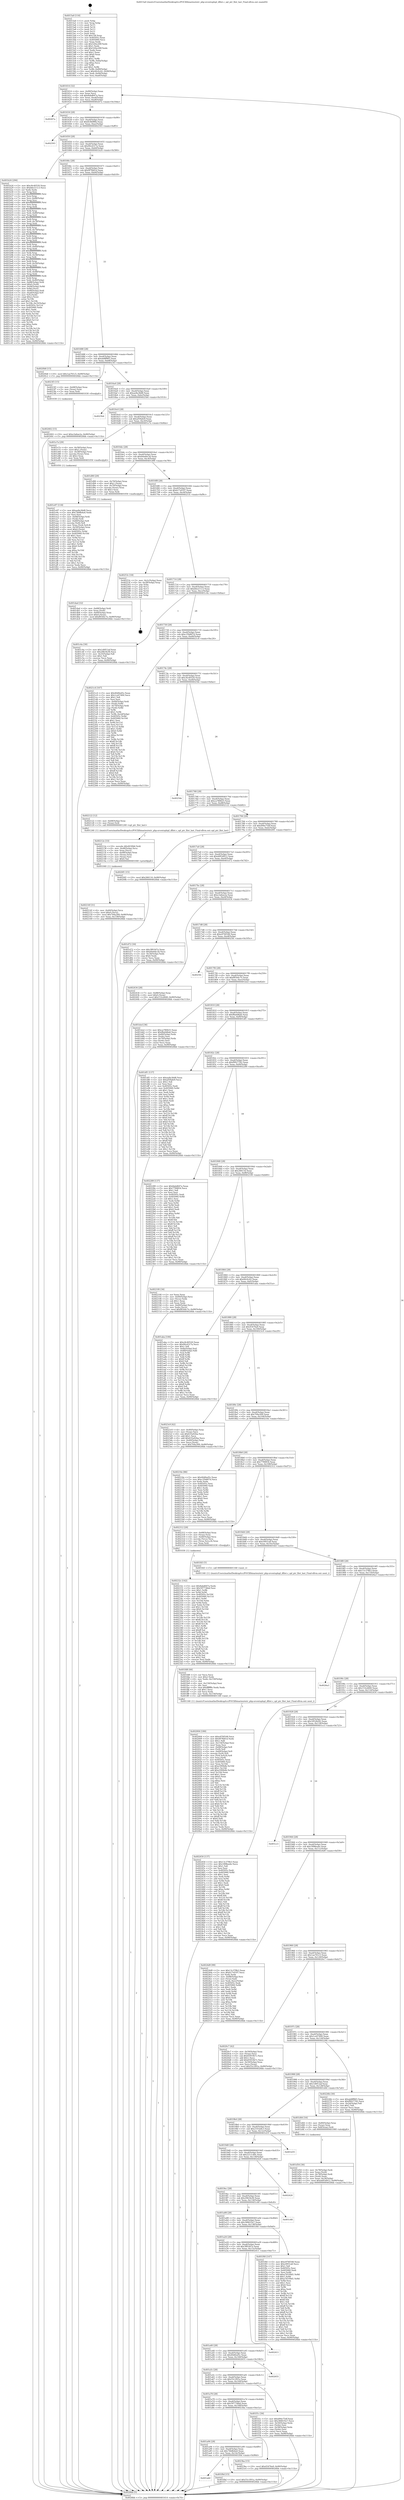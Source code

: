 digraph "0x4015a0" {
  label = "0x4015a0 (/mnt/c/Users/mathe/Desktop/tcc/POCII/binaries/extr_php-srcextsplspl_dllist.c_spl_ptr_llist_last_Final-ollvm.out::main(0))"
  labelloc = "t"
  node[shape=record]

  Entry [label="",width=0.3,height=0.3,shape=circle,fillcolor=black,style=filled]
  "0x401614" [label="{
     0x401614 [32]\l
     | [instrs]\l
     &nbsp;&nbsp;0x401614 \<+6\>: mov -0x90(%rbp),%eax\l
     &nbsp;&nbsp;0x40161a \<+2\>: mov %eax,%ecx\l
     &nbsp;&nbsp;0x40161c \<+6\>: sub $0x8abd647a,%ecx\l
     &nbsp;&nbsp;0x401622 \<+6\>: mov %eax,-0xa4(%rbp)\l
     &nbsp;&nbsp;0x401628 \<+6\>: mov %ecx,-0xa8(%rbp)\l
     &nbsp;&nbsp;0x40162e \<+6\>: je 000000000040267a \<main+0x10da\>\l
  }"]
  "0x40267a" [label="{
     0x40267a\l
  }", style=dashed]
  "0x401634" [label="{
     0x401634 [28]\l
     | [instrs]\l
     &nbsp;&nbsp;0x401634 \<+5\>: jmp 0000000000401639 \<main+0x99\>\l
     &nbsp;&nbsp;0x401639 \<+6\>: mov -0xa4(%rbp),%eax\l
     &nbsp;&nbsp;0x40163f \<+5\>: sub $0x8c0b9f6b,%eax\l
     &nbsp;&nbsp;0x401644 \<+6\>: mov %eax,-0xac(%rbp)\l
     &nbsp;&nbsp;0x40164a \<+6\>: je 0000000000402593 \<main+0xff3\>\l
  }"]
  Exit [label="",width=0.3,height=0.3,shape=circle,fillcolor=black,style=filled,peripheries=2]
  "0x402593" [label="{
     0x402593\l
  }", style=dashed]
  "0x401650" [label="{
     0x401650 [28]\l
     | [instrs]\l
     &nbsp;&nbsp;0x401650 \<+5\>: jmp 0000000000401655 \<main+0xb5\>\l
     &nbsp;&nbsp;0x401655 \<+6\>: mov -0xa4(%rbp),%eax\l
     &nbsp;&nbsp;0x40165b \<+5\>: sub $0x90cd317a,%eax\l
     &nbsp;&nbsp;0x401660 \<+6\>: mov %eax,-0xb0(%rbp)\l
     &nbsp;&nbsp;0x401666 \<+6\>: je 0000000000401b24 \<main+0x584\>\l
  }"]
  "0x402402" [label="{
     0x402402 [15]\l
     | [instrs]\l
     &nbsp;&nbsp;0x402402 \<+10\>: movl $0xe3a6ae2a,-0x90(%rbp)\l
     &nbsp;&nbsp;0x40240c \<+5\>: jmp 00000000004026bb \<main+0x111b\>\l
  }"]
  "0x401b24" [label="{
     0x401b24 [294]\l
     | [instrs]\l
     &nbsp;&nbsp;0x401b24 \<+5\>: mov $0xc8c40520,%eax\l
     &nbsp;&nbsp;0x401b29 \<+5\>: mov $0xb6e211c3,%ecx\l
     &nbsp;&nbsp;0x401b2e \<+2\>: xor %edx,%edx\l
     &nbsp;&nbsp;0x401b30 \<+3\>: mov %rsp,%rsi\l
     &nbsp;&nbsp;0x401b33 \<+4\>: add $0xfffffffffffffff0,%rsi\l
     &nbsp;&nbsp;0x401b37 \<+3\>: mov %rsi,%rsp\l
     &nbsp;&nbsp;0x401b3a \<+7\>: mov %rsi,-0x88(%rbp)\l
     &nbsp;&nbsp;0x401b41 \<+3\>: mov %rsp,%rsi\l
     &nbsp;&nbsp;0x401b44 \<+4\>: add $0xfffffffffffffff0,%rsi\l
     &nbsp;&nbsp;0x401b48 \<+3\>: mov %rsi,%rsp\l
     &nbsp;&nbsp;0x401b4b \<+3\>: mov %rsp,%rdi\l
     &nbsp;&nbsp;0x401b4e \<+4\>: add $0xfffffffffffffff0,%rdi\l
     &nbsp;&nbsp;0x401b52 \<+3\>: mov %rdi,%rsp\l
     &nbsp;&nbsp;0x401b55 \<+4\>: mov %rdi,-0x80(%rbp)\l
     &nbsp;&nbsp;0x401b59 \<+3\>: mov %rsp,%rdi\l
     &nbsp;&nbsp;0x401b5c \<+4\>: add $0xfffffffffffffff0,%rdi\l
     &nbsp;&nbsp;0x401b60 \<+3\>: mov %rdi,%rsp\l
     &nbsp;&nbsp;0x401b63 \<+4\>: mov %rdi,-0x78(%rbp)\l
     &nbsp;&nbsp;0x401b67 \<+3\>: mov %rsp,%rdi\l
     &nbsp;&nbsp;0x401b6a \<+4\>: add $0xfffffffffffffff0,%rdi\l
     &nbsp;&nbsp;0x401b6e \<+3\>: mov %rdi,%rsp\l
     &nbsp;&nbsp;0x401b71 \<+4\>: mov %rdi,-0x70(%rbp)\l
     &nbsp;&nbsp;0x401b75 \<+3\>: mov %rsp,%rdi\l
     &nbsp;&nbsp;0x401b78 \<+4\>: add $0xfffffffffffffff0,%rdi\l
     &nbsp;&nbsp;0x401b7c \<+3\>: mov %rdi,%rsp\l
     &nbsp;&nbsp;0x401b7f \<+4\>: mov %rdi,-0x68(%rbp)\l
     &nbsp;&nbsp;0x401b83 \<+3\>: mov %rsp,%rdi\l
     &nbsp;&nbsp;0x401b86 \<+4\>: add $0xfffffffffffffff0,%rdi\l
     &nbsp;&nbsp;0x401b8a \<+3\>: mov %rdi,%rsp\l
     &nbsp;&nbsp;0x401b8d \<+4\>: mov %rdi,-0x60(%rbp)\l
     &nbsp;&nbsp;0x401b91 \<+3\>: mov %rsp,%rdi\l
     &nbsp;&nbsp;0x401b94 \<+4\>: add $0xfffffffffffffff0,%rdi\l
     &nbsp;&nbsp;0x401b98 \<+3\>: mov %rdi,%rsp\l
     &nbsp;&nbsp;0x401b9b \<+4\>: mov %rdi,-0x58(%rbp)\l
     &nbsp;&nbsp;0x401b9f \<+3\>: mov %rsp,%rdi\l
     &nbsp;&nbsp;0x401ba2 \<+4\>: add $0xfffffffffffffff0,%rdi\l
     &nbsp;&nbsp;0x401ba6 \<+3\>: mov %rdi,%rsp\l
     &nbsp;&nbsp;0x401ba9 \<+4\>: mov %rdi,-0x50(%rbp)\l
     &nbsp;&nbsp;0x401bad \<+3\>: mov %rsp,%rdi\l
     &nbsp;&nbsp;0x401bb0 \<+4\>: add $0xfffffffffffffff0,%rdi\l
     &nbsp;&nbsp;0x401bb4 \<+3\>: mov %rdi,%rsp\l
     &nbsp;&nbsp;0x401bb7 \<+4\>: mov %rdi,-0x48(%rbp)\l
     &nbsp;&nbsp;0x401bbb \<+3\>: mov %rsp,%rdi\l
     &nbsp;&nbsp;0x401bbe \<+4\>: add $0xfffffffffffffff0,%rdi\l
     &nbsp;&nbsp;0x401bc2 \<+3\>: mov %rdi,%rsp\l
     &nbsp;&nbsp;0x401bc5 \<+4\>: mov %rdi,-0x40(%rbp)\l
     &nbsp;&nbsp;0x401bc9 \<+7\>: mov -0x88(%rbp),%rdi\l
     &nbsp;&nbsp;0x401bd0 \<+6\>: movl $0x0,(%rdi)\l
     &nbsp;&nbsp;0x401bd6 \<+7\>: mov -0x94(%rbp),%r8d\l
     &nbsp;&nbsp;0x401bdd \<+3\>: mov %r8d,(%rsi)\l
     &nbsp;&nbsp;0x401be0 \<+4\>: mov -0x80(%rbp),%rdi\l
     &nbsp;&nbsp;0x401be4 \<+7\>: mov -0xa0(%rbp),%r9\l
     &nbsp;&nbsp;0x401beb \<+3\>: mov %r9,(%rdi)\l
     &nbsp;&nbsp;0x401bee \<+3\>: cmpl $0x2,(%rsi)\l
     &nbsp;&nbsp;0x401bf1 \<+4\>: setne %r10b\l
     &nbsp;&nbsp;0x401bf5 \<+4\>: and $0x1,%r10b\l
     &nbsp;&nbsp;0x401bf9 \<+4\>: mov %r10b,-0x35(%rbp)\l
     &nbsp;&nbsp;0x401bfd \<+8\>: mov 0x40505c,%r11d\l
     &nbsp;&nbsp;0x401c05 \<+7\>: mov 0x405060,%ebx\l
     &nbsp;&nbsp;0x401c0c \<+3\>: sub $0x1,%edx\l
     &nbsp;&nbsp;0x401c0f \<+3\>: mov %r11d,%r14d\l
     &nbsp;&nbsp;0x401c12 \<+3\>: add %edx,%r14d\l
     &nbsp;&nbsp;0x401c15 \<+4\>: imul %r14d,%r11d\l
     &nbsp;&nbsp;0x401c19 \<+4\>: and $0x1,%r11d\l
     &nbsp;&nbsp;0x401c1d \<+4\>: cmp $0x0,%r11d\l
     &nbsp;&nbsp;0x401c21 \<+4\>: sete %r10b\l
     &nbsp;&nbsp;0x401c25 \<+3\>: cmp $0xa,%ebx\l
     &nbsp;&nbsp;0x401c28 \<+4\>: setl %r15b\l
     &nbsp;&nbsp;0x401c2c \<+3\>: mov %r10b,%r12b\l
     &nbsp;&nbsp;0x401c2f \<+3\>: and %r15b,%r12b\l
     &nbsp;&nbsp;0x401c32 \<+3\>: xor %r15b,%r10b\l
     &nbsp;&nbsp;0x401c35 \<+3\>: or %r10b,%r12b\l
     &nbsp;&nbsp;0x401c38 \<+4\>: test $0x1,%r12b\l
     &nbsp;&nbsp;0x401c3c \<+3\>: cmovne %ecx,%eax\l
     &nbsp;&nbsp;0x401c3f \<+6\>: mov %eax,-0x90(%rbp)\l
     &nbsp;&nbsp;0x401c45 \<+5\>: jmp 00000000004026bb \<main+0x111b\>\l
  }"]
  "0x40166c" [label="{
     0x40166c [28]\l
     | [instrs]\l
     &nbsp;&nbsp;0x40166c \<+5\>: jmp 0000000000401671 \<main+0xd1\>\l
     &nbsp;&nbsp;0x401671 \<+6\>: mov -0xa4(%rbp),%eax\l
     &nbsp;&nbsp;0x401677 \<+5\>: sub $0x9f7fb81d,%eax\l
     &nbsp;&nbsp;0x40167c \<+6\>: mov %eax,-0xb4(%rbp)\l
     &nbsp;&nbsp;0x401682 \<+6\>: je 00000000004020b8 \<main+0xb18\>\l
  }"]
  "0x40232c" [label="{
     0x40232c [142]\l
     | [instrs]\l
     &nbsp;&nbsp;0x40232c \<+5\>: mov $0x8abd647a,%edx\l
     &nbsp;&nbsp;0x402331 \<+5\>: mov $0x59773bbd,%esi\l
     &nbsp;&nbsp;0x402336 \<+3\>: mov $0x1,%r8b\l
     &nbsp;&nbsp;0x402339 \<+3\>: xor %r9d,%r9d\l
     &nbsp;&nbsp;0x40233c \<+8\>: mov 0x40505c,%r10d\l
     &nbsp;&nbsp;0x402344 \<+8\>: mov 0x405060,%r11d\l
     &nbsp;&nbsp;0x40234c \<+4\>: sub $0x1,%r9d\l
     &nbsp;&nbsp;0x402350 \<+3\>: mov %r10d,%ebx\l
     &nbsp;&nbsp;0x402353 \<+3\>: add %r9d,%ebx\l
     &nbsp;&nbsp;0x402356 \<+4\>: imul %ebx,%r10d\l
     &nbsp;&nbsp;0x40235a \<+4\>: and $0x1,%r10d\l
     &nbsp;&nbsp;0x40235e \<+4\>: cmp $0x0,%r10d\l
     &nbsp;&nbsp;0x402362 \<+4\>: sete %r14b\l
     &nbsp;&nbsp;0x402366 \<+4\>: cmp $0xa,%r11d\l
     &nbsp;&nbsp;0x40236a \<+4\>: setl %r15b\l
     &nbsp;&nbsp;0x40236e \<+3\>: mov %r14b,%r12b\l
     &nbsp;&nbsp;0x402371 \<+4\>: xor $0xff,%r12b\l
     &nbsp;&nbsp;0x402375 \<+3\>: mov %r15b,%r13b\l
     &nbsp;&nbsp;0x402378 \<+4\>: xor $0xff,%r13b\l
     &nbsp;&nbsp;0x40237c \<+4\>: xor $0x1,%r8b\l
     &nbsp;&nbsp;0x402380 \<+3\>: mov %r12b,%al\l
     &nbsp;&nbsp;0x402383 \<+2\>: and $0xff,%al\l
     &nbsp;&nbsp;0x402385 \<+3\>: and %r8b,%r14b\l
     &nbsp;&nbsp;0x402388 \<+3\>: mov %r13b,%cl\l
     &nbsp;&nbsp;0x40238b \<+3\>: and $0xff,%cl\l
     &nbsp;&nbsp;0x40238e \<+3\>: and %r8b,%r15b\l
     &nbsp;&nbsp;0x402391 \<+3\>: or %r14b,%al\l
     &nbsp;&nbsp;0x402394 \<+3\>: or %r15b,%cl\l
     &nbsp;&nbsp;0x402397 \<+2\>: xor %cl,%al\l
     &nbsp;&nbsp;0x402399 \<+3\>: or %r13b,%r12b\l
     &nbsp;&nbsp;0x40239c \<+4\>: xor $0xff,%r12b\l
     &nbsp;&nbsp;0x4023a0 \<+4\>: or $0x1,%r8b\l
     &nbsp;&nbsp;0x4023a4 \<+3\>: and %r8b,%r12b\l
     &nbsp;&nbsp;0x4023a7 \<+3\>: or %r12b,%al\l
     &nbsp;&nbsp;0x4023aa \<+2\>: test $0x1,%al\l
     &nbsp;&nbsp;0x4023ac \<+3\>: cmovne %esi,%edx\l
     &nbsp;&nbsp;0x4023af \<+6\>: mov %edx,-0x90(%rbp)\l
     &nbsp;&nbsp;0x4023b5 \<+5\>: jmp 00000000004026bb \<main+0x111b\>\l
  }"]
  "0x4020b8" [label="{
     0x4020b8 [15]\l
     | [instrs]\l
     &nbsp;&nbsp;0x4020b8 \<+10\>: movl $0x1aa761c5,-0x90(%rbp)\l
     &nbsp;&nbsp;0x4020c2 \<+5\>: jmp 00000000004026bb \<main+0x111b\>\l
  }"]
  "0x401688" [label="{
     0x401688 [28]\l
     | [instrs]\l
     &nbsp;&nbsp;0x401688 \<+5\>: jmp 000000000040168d \<main+0xed\>\l
     &nbsp;&nbsp;0x40168d \<+6\>: mov -0xa4(%rbp),%eax\l
     &nbsp;&nbsp;0x401693 \<+5\>: sub $0xab8ff965,%eax\l
     &nbsp;&nbsp;0x401698 \<+6\>: mov %eax,-0xb8(%rbp)\l
     &nbsp;&nbsp;0x40169e \<+6\>: je 00000000004023f3 \<main+0xe53\>\l
  }"]
  "0x40214f" [label="{
     0x40214f [31]\l
     | [instrs]\l
     &nbsp;&nbsp;0x40214f \<+4\>: mov -0x40(%rbp),%rcx\l
     &nbsp;&nbsp;0x402153 \<+6\>: movl $0x0,(%rcx)\l
     &nbsp;&nbsp;0x402159 \<+10\>: movl $0x704a309,-0x90(%rbp)\l
     &nbsp;&nbsp;0x402163 \<+6\>: mov %eax,-0x158(%rbp)\l
     &nbsp;&nbsp;0x402169 \<+5\>: jmp 00000000004026bb \<main+0x111b\>\l
  }"]
  "0x4023f3" [label="{
     0x4023f3 [15]\l
     | [instrs]\l
     &nbsp;&nbsp;0x4023f3 \<+4\>: mov -0x68(%rbp),%rax\l
     &nbsp;&nbsp;0x4023f7 \<+3\>: mov (%rax),%rax\l
     &nbsp;&nbsp;0x4023fa \<+3\>: mov %rax,%rdi\l
     &nbsp;&nbsp;0x4023fd \<+5\>: call 0000000000401030 \<free@plt\>\l
     | [calls]\l
     &nbsp;&nbsp;0x401030 \{1\} (unknown)\l
  }"]
  "0x4016a4" [label="{
     0x4016a4 [28]\l
     | [instrs]\l
     &nbsp;&nbsp;0x4016a4 \<+5\>: jmp 00000000004016a9 \<main+0x109\>\l
     &nbsp;&nbsp;0x4016a9 \<+6\>: mov -0xa4(%rbp),%eax\l
     &nbsp;&nbsp;0x4016af \<+5\>: sub $0xae8a36d8,%eax\l
     &nbsp;&nbsp;0x4016b4 \<+6\>: mov %eax,-0xbc(%rbp)\l
     &nbsp;&nbsp;0x4016ba \<+6\>: je 00000000004025b4 \<main+0x1014\>\l
  }"]
  "0x40212e" [label="{
     0x40212e [33]\l
     | [instrs]\l
     &nbsp;&nbsp;0x40212e \<+10\>: movabs $0x4030b6,%rdi\l
     &nbsp;&nbsp;0x402138 \<+4\>: mov -0x48(%rbp),%rcx\l
     &nbsp;&nbsp;0x40213c \<+3\>: mov %rax,(%rcx)\l
     &nbsp;&nbsp;0x40213f \<+4\>: mov -0x48(%rbp),%rax\l
     &nbsp;&nbsp;0x402143 \<+3\>: mov (%rax),%rax\l
     &nbsp;&nbsp;0x402146 \<+2\>: mov (%rax),%esi\l
     &nbsp;&nbsp;0x402148 \<+2\>: mov $0x0,%al\l
     &nbsp;&nbsp;0x40214a \<+5\>: call 0000000000401040 \<printf@plt\>\l
     | [calls]\l
     &nbsp;&nbsp;0x401040 \{1\} (unknown)\l
  }"]
  "0x4025b4" [label="{
     0x4025b4\l
  }", style=dashed]
  "0x4016c0" [label="{
     0x4016c0 [28]\l
     | [instrs]\l
     &nbsp;&nbsp;0x4016c0 \<+5\>: jmp 00000000004016c5 \<main+0x125\>\l
     &nbsp;&nbsp;0x4016c5 \<+6\>: mov -0xa4(%rbp),%eax\l
     &nbsp;&nbsp;0x4016cb \<+5\>: sub $0xaf59afe9,%eax\l
     &nbsp;&nbsp;0x4016d0 \<+6\>: mov %eax,-0xc0(%rbp)\l
     &nbsp;&nbsp;0x4016d6 \<+6\>: je 0000000000401e7a \<main+0x8da\>\l
  }"]
  "0x402004" [label="{
     0x402004 [180]\l
     | [instrs]\l
     &nbsp;&nbsp;0x402004 \<+5\>: mov $0xe976f168,%ecx\l
     &nbsp;&nbsp;0x402009 \<+5\>: mov $0x9f7fb81d,%edx\l
     &nbsp;&nbsp;0x40200e \<+3\>: mov $0x1,%dil\l
     &nbsp;&nbsp;0x402011 \<+6\>: mov -0x154(%rbp),%esi\l
     &nbsp;&nbsp;0x402017 \<+3\>: imul %eax,%esi\l
     &nbsp;&nbsp;0x40201a \<+4\>: mov -0x68(%rbp),%r8\l
     &nbsp;&nbsp;0x40201e \<+3\>: mov (%r8),%r8\l
     &nbsp;&nbsp;0x402021 \<+4\>: mov -0x60(%rbp),%r9\l
     &nbsp;&nbsp;0x402025 \<+3\>: movslq (%r9),%r9\l
     &nbsp;&nbsp;0x402028 \<+4\>: mov (%r8,%r9,8),%r8\l
     &nbsp;&nbsp;0x40202c \<+3\>: mov %esi,(%r8)\l
     &nbsp;&nbsp;0x40202f \<+7\>: mov 0x40505c,%eax\l
     &nbsp;&nbsp;0x402036 \<+7\>: mov 0x405060,%esi\l
     &nbsp;&nbsp;0x40203d \<+3\>: mov %eax,%r10d\l
     &nbsp;&nbsp;0x402040 \<+7\>: sub $0xe5994db,%r10d\l
     &nbsp;&nbsp;0x402047 \<+4\>: sub $0x1,%r10d\l
     &nbsp;&nbsp;0x40204b \<+7\>: add $0xe5994db,%r10d\l
     &nbsp;&nbsp;0x402052 \<+4\>: imul %r10d,%eax\l
     &nbsp;&nbsp;0x402056 \<+3\>: and $0x1,%eax\l
     &nbsp;&nbsp;0x402059 \<+3\>: cmp $0x0,%eax\l
     &nbsp;&nbsp;0x40205c \<+4\>: sete %r11b\l
     &nbsp;&nbsp;0x402060 \<+3\>: cmp $0xa,%esi\l
     &nbsp;&nbsp;0x402063 \<+3\>: setl %bl\l
     &nbsp;&nbsp;0x402066 \<+3\>: mov %r11b,%r14b\l
     &nbsp;&nbsp;0x402069 \<+4\>: xor $0xff,%r14b\l
     &nbsp;&nbsp;0x40206d \<+3\>: mov %bl,%r15b\l
     &nbsp;&nbsp;0x402070 \<+4\>: xor $0xff,%r15b\l
     &nbsp;&nbsp;0x402074 \<+4\>: xor $0x0,%dil\l
     &nbsp;&nbsp;0x402078 \<+3\>: mov %r14b,%r12b\l
     &nbsp;&nbsp;0x40207b \<+4\>: and $0x0,%r12b\l
     &nbsp;&nbsp;0x40207f \<+3\>: and %dil,%r11b\l
     &nbsp;&nbsp;0x402082 \<+3\>: mov %r15b,%r13b\l
     &nbsp;&nbsp;0x402085 \<+4\>: and $0x0,%r13b\l
     &nbsp;&nbsp;0x402089 \<+3\>: and %dil,%bl\l
     &nbsp;&nbsp;0x40208c \<+3\>: or %r11b,%r12b\l
     &nbsp;&nbsp;0x40208f \<+3\>: or %bl,%r13b\l
     &nbsp;&nbsp;0x402092 \<+3\>: xor %r13b,%r12b\l
     &nbsp;&nbsp;0x402095 \<+3\>: or %r15b,%r14b\l
     &nbsp;&nbsp;0x402098 \<+4\>: xor $0xff,%r14b\l
     &nbsp;&nbsp;0x40209c \<+4\>: or $0x0,%dil\l
     &nbsp;&nbsp;0x4020a0 \<+3\>: and %dil,%r14b\l
     &nbsp;&nbsp;0x4020a3 \<+3\>: or %r14b,%r12b\l
     &nbsp;&nbsp;0x4020a6 \<+4\>: test $0x1,%r12b\l
     &nbsp;&nbsp;0x4020aa \<+3\>: cmovne %edx,%ecx\l
     &nbsp;&nbsp;0x4020ad \<+6\>: mov %ecx,-0x90(%rbp)\l
     &nbsp;&nbsp;0x4020b3 \<+5\>: jmp 00000000004026bb \<main+0x111b\>\l
  }"]
  "0x401e7a" [label="{
     0x401e7a [29]\l
     | [instrs]\l
     &nbsp;&nbsp;0x401e7a \<+4\>: mov -0x58(%rbp),%rax\l
     &nbsp;&nbsp;0x401e7e \<+6\>: movl $0x1,(%rax)\l
     &nbsp;&nbsp;0x401e84 \<+4\>: mov -0x58(%rbp),%rax\l
     &nbsp;&nbsp;0x401e88 \<+3\>: movslq (%rax),%rax\l
     &nbsp;&nbsp;0x401e8b \<+4\>: shl $0x2,%rax\l
     &nbsp;&nbsp;0x401e8f \<+3\>: mov %rax,%rdi\l
     &nbsp;&nbsp;0x401e92 \<+5\>: call 0000000000401050 \<malloc@plt\>\l
     | [calls]\l
     &nbsp;&nbsp;0x401050 \{1\} (unknown)\l
  }"]
  "0x4016dc" [label="{
     0x4016dc [28]\l
     | [instrs]\l
     &nbsp;&nbsp;0x4016dc \<+5\>: jmp 00000000004016e1 \<main+0x141\>\l
     &nbsp;&nbsp;0x4016e1 \<+6\>: mov -0xa4(%rbp),%eax\l
     &nbsp;&nbsp;0x4016e7 \<+5\>: sub $0xb0e6dc3d,%eax\l
     &nbsp;&nbsp;0x4016ec \<+6\>: mov %eax,-0xc4(%rbp)\l
     &nbsp;&nbsp;0x4016f2 \<+6\>: je 0000000000401d90 \<main+0x7f0\>\l
  }"]
  "0x401fd8" [label="{
     0x401fd8 [44]\l
     | [instrs]\l
     &nbsp;&nbsp;0x401fd8 \<+2\>: xor %ecx,%ecx\l
     &nbsp;&nbsp;0x401fda \<+5\>: mov $0x2,%edx\l
     &nbsp;&nbsp;0x401fdf \<+6\>: mov %edx,-0x150(%rbp)\l
     &nbsp;&nbsp;0x401fe5 \<+1\>: cltd\l
     &nbsp;&nbsp;0x401fe6 \<+6\>: mov -0x150(%rbp),%esi\l
     &nbsp;&nbsp;0x401fec \<+2\>: idiv %esi\l
     &nbsp;&nbsp;0x401fee \<+6\>: imul $0xfffffffe,%edx,%edx\l
     &nbsp;&nbsp;0x401ff4 \<+3\>: sub $0x1,%ecx\l
     &nbsp;&nbsp;0x401ff7 \<+2\>: sub %ecx,%edx\l
     &nbsp;&nbsp;0x401ff9 \<+6\>: mov %edx,-0x154(%rbp)\l
     &nbsp;&nbsp;0x401fff \<+5\>: call 0000000000401160 \<next_i\>\l
     | [calls]\l
     &nbsp;&nbsp;0x401160 \{1\} (/mnt/c/Users/mathe/Desktop/tcc/POCII/binaries/extr_php-srcextsplspl_dllist.c_spl_ptr_llist_last_Final-ollvm.out::next_i)\l
  }"]
  "0x401d90" [label="{
     0x401d90 [29]\l
     | [instrs]\l
     &nbsp;&nbsp;0x401d90 \<+4\>: mov -0x70(%rbp),%rax\l
     &nbsp;&nbsp;0x401d94 \<+6\>: movl $0x1,(%rax)\l
     &nbsp;&nbsp;0x401d9a \<+4\>: mov -0x70(%rbp),%rax\l
     &nbsp;&nbsp;0x401d9e \<+3\>: movslq (%rax),%rax\l
     &nbsp;&nbsp;0x401da1 \<+4\>: shl $0x3,%rax\l
     &nbsp;&nbsp;0x401da5 \<+3\>: mov %rax,%rdi\l
     &nbsp;&nbsp;0x401da8 \<+5\>: call 0000000000401050 \<malloc@plt\>\l
     | [calls]\l
     &nbsp;&nbsp;0x401050 \{1\} (unknown)\l
  }"]
  "0x4016f8" [label="{
     0x4016f8 [28]\l
     | [instrs]\l
     &nbsp;&nbsp;0x4016f8 \<+5\>: jmp 00000000004016fd \<main+0x15d\>\l
     &nbsp;&nbsp;0x4016fd \<+6\>: mov -0xa4(%rbp),%eax\l
     &nbsp;&nbsp;0x401703 \<+5\>: sub $0xb17ef197,%eax\l
     &nbsp;&nbsp;0x401708 \<+6\>: mov %eax,-0xc8(%rbp)\l
     &nbsp;&nbsp;0x40170e \<+6\>: je 000000000040253c \<main+0xf9c\>\l
  }"]
  "0x401ab0" [label="{
     0x401ab0\l
  }", style=dashed]
  "0x40253c" [label="{
     0x40253c [18]\l
     | [instrs]\l
     &nbsp;&nbsp;0x40253c \<+3\>: mov -0x2c(%rbp),%eax\l
     &nbsp;&nbsp;0x40253f \<+4\>: lea -0x28(%rbp),%rsp\l
     &nbsp;&nbsp;0x402543 \<+1\>: pop %rbx\l
     &nbsp;&nbsp;0x402544 \<+2\>: pop %r12\l
     &nbsp;&nbsp;0x402546 \<+2\>: pop %r13\l
     &nbsp;&nbsp;0x402548 \<+2\>: pop %r14\l
     &nbsp;&nbsp;0x40254a \<+2\>: pop %r15\l
     &nbsp;&nbsp;0x40254c \<+1\>: pop %rbp\l
     &nbsp;&nbsp;0x40254d \<+1\>: ret\l
  }"]
  "0x401714" [label="{
     0x401714 [28]\l
     | [instrs]\l
     &nbsp;&nbsp;0x401714 \<+5\>: jmp 0000000000401719 \<main+0x179\>\l
     &nbsp;&nbsp;0x401719 \<+6\>: mov -0xa4(%rbp),%eax\l
     &nbsp;&nbsp;0x40171f \<+5\>: sub $0xb6e211c3,%eax\l
     &nbsp;&nbsp;0x401724 \<+6\>: mov %eax,-0xcc(%rbp)\l
     &nbsp;&nbsp;0x40172a \<+6\>: je 0000000000401c4a \<main+0x6aa\>\l
  }"]
  "0x401f0d" [label="{
     0x401f0d [15]\l
     | [instrs]\l
     &nbsp;&nbsp;0x401f0d \<+10\>: movl $0x55c1f01a,-0x90(%rbp)\l
     &nbsp;&nbsp;0x401f17 \<+5\>: jmp 00000000004026bb \<main+0x111b\>\l
  }"]
  "0x401c4a" [label="{
     0x401c4a [30]\l
     | [instrs]\l
     &nbsp;&nbsp;0x401c4a \<+5\>: mov $0x1d0f12af,%eax\l
     &nbsp;&nbsp;0x401c4f \<+5\>: mov $0x29b54cf4,%ecx\l
     &nbsp;&nbsp;0x401c54 \<+3\>: mov -0x35(%rbp),%dl\l
     &nbsp;&nbsp;0x401c57 \<+3\>: test $0x1,%dl\l
     &nbsp;&nbsp;0x401c5a \<+3\>: cmovne %ecx,%eax\l
     &nbsp;&nbsp;0x401c5d \<+6\>: mov %eax,-0x90(%rbp)\l
     &nbsp;&nbsp;0x401c63 \<+5\>: jmp 00000000004026bb \<main+0x111b\>\l
  }"]
  "0x401730" [label="{
     0x401730 [28]\l
     | [instrs]\l
     &nbsp;&nbsp;0x401730 \<+5\>: jmp 0000000000401735 \<main+0x195\>\l
     &nbsp;&nbsp;0x401735 \<+6\>: mov -0xa4(%rbp),%eax\l
     &nbsp;&nbsp;0x40173b \<+5\>: sub $0xc35b807d,%eax\l
     &nbsp;&nbsp;0x401740 \<+6\>: mov %eax,-0xd0(%rbp)\l
     &nbsp;&nbsp;0x401746 \<+6\>: je 00000000004021c4 \<main+0xc24\>\l
  }"]
  "0x401a94" [label="{
     0x401a94 [28]\l
     | [instrs]\l
     &nbsp;&nbsp;0x401a94 \<+5\>: jmp 0000000000401a99 \<main+0x4f9\>\l
     &nbsp;&nbsp;0x401a99 \<+6\>: mov -0xa4(%rbp),%eax\l
     &nbsp;&nbsp;0x401a9f \<+5\>: sub $0x74b8b4a4,%eax\l
     &nbsp;&nbsp;0x401aa4 \<+6\>: mov %eax,-0x14c(%rbp)\l
     &nbsp;&nbsp;0x401aaa \<+6\>: je 0000000000401f0d \<main+0x96d\>\l
  }"]
  "0x4021c4" [label="{
     0x4021c4 [167]\l
     | [instrs]\l
     &nbsp;&nbsp;0x4021c4 \<+5\>: mov $0x40d0ed5c,%eax\l
     &nbsp;&nbsp;0x4021c9 \<+5\>: mov $0x1ce07400,%ecx\l
     &nbsp;&nbsp;0x4021ce \<+2\>: mov $0x1,%dl\l
     &nbsp;&nbsp;0x4021d0 \<+2\>: xor %esi,%esi\l
     &nbsp;&nbsp;0x4021d2 \<+4\>: mov -0x40(%rbp),%rdi\l
     &nbsp;&nbsp;0x4021d6 \<+3\>: mov (%rdi),%r8d\l
     &nbsp;&nbsp;0x4021d9 \<+4\>: mov -0x70(%rbp),%rdi\l
     &nbsp;&nbsp;0x4021dd \<+3\>: cmp (%rdi),%r8d\l
     &nbsp;&nbsp;0x4021e0 \<+4\>: setl %r9b\l
     &nbsp;&nbsp;0x4021e4 \<+4\>: and $0x1,%r9b\l
     &nbsp;&nbsp;0x4021e8 \<+4\>: mov %r9b,-0x2d(%rbp)\l
     &nbsp;&nbsp;0x4021ec \<+8\>: mov 0x40505c,%r8d\l
     &nbsp;&nbsp;0x4021f4 \<+8\>: mov 0x405060,%r10d\l
     &nbsp;&nbsp;0x4021fc \<+3\>: sub $0x1,%esi\l
     &nbsp;&nbsp;0x4021ff \<+3\>: mov %r8d,%r11d\l
     &nbsp;&nbsp;0x402202 \<+3\>: add %esi,%r11d\l
     &nbsp;&nbsp;0x402205 \<+4\>: imul %r11d,%r8d\l
     &nbsp;&nbsp;0x402209 \<+4\>: and $0x1,%r8d\l
     &nbsp;&nbsp;0x40220d \<+4\>: cmp $0x0,%r8d\l
     &nbsp;&nbsp;0x402211 \<+4\>: sete %r9b\l
     &nbsp;&nbsp;0x402215 \<+4\>: cmp $0xa,%r10d\l
     &nbsp;&nbsp;0x402219 \<+3\>: setl %bl\l
     &nbsp;&nbsp;0x40221c \<+3\>: mov %r9b,%r14b\l
     &nbsp;&nbsp;0x40221f \<+4\>: xor $0xff,%r14b\l
     &nbsp;&nbsp;0x402223 \<+3\>: mov %bl,%r15b\l
     &nbsp;&nbsp;0x402226 \<+4\>: xor $0xff,%r15b\l
     &nbsp;&nbsp;0x40222a \<+3\>: xor $0x0,%dl\l
     &nbsp;&nbsp;0x40222d \<+3\>: mov %r14b,%r12b\l
     &nbsp;&nbsp;0x402230 \<+4\>: and $0x0,%r12b\l
     &nbsp;&nbsp;0x402234 \<+3\>: and %dl,%r9b\l
     &nbsp;&nbsp;0x402237 \<+3\>: mov %r15b,%r13b\l
     &nbsp;&nbsp;0x40223a \<+4\>: and $0x0,%r13b\l
     &nbsp;&nbsp;0x40223e \<+2\>: and %dl,%bl\l
     &nbsp;&nbsp;0x402240 \<+3\>: or %r9b,%r12b\l
     &nbsp;&nbsp;0x402243 \<+3\>: or %bl,%r13b\l
     &nbsp;&nbsp;0x402246 \<+3\>: xor %r13b,%r12b\l
     &nbsp;&nbsp;0x402249 \<+3\>: or %r15b,%r14b\l
     &nbsp;&nbsp;0x40224c \<+4\>: xor $0xff,%r14b\l
     &nbsp;&nbsp;0x402250 \<+3\>: or $0x0,%dl\l
     &nbsp;&nbsp;0x402253 \<+3\>: and %dl,%r14b\l
     &nbsp;&nbsp;0x402256 \<+3\>: or %r14b,%r12b\l
     &nbsp;&nbsp;0x402259 \<+4\>: test $0x1,%r12b\l
     &nbsp;&nbsp;0x40225d \<+3\>: cmovne %ecx,%eax\l
     &nbsp;&nbsp;0x402260 \<+6\>: mov %eax,-0x90(%rbp)\l
     &nbsp;&nbsp;0x402266 \<+5\>: jmp 00000000004026bb \<main+0x111b\>\l
  }"]
  "0x40174c" [label="{
     0x40174c [28]\l
     | [instrs]\l
     &nbsp;&nbsp;0x40174c \<+5\>: jmp 0000000000401751 \<main+0x1b1\>\l
     &nbsp;&nbsp;0x401751 \<+6\>: mov -0xa4(%rbp),%eax\l
     &nbsp;&nbsp;0x401757 \<+5\>: sub $0xc8c40520,%eax\l
     &nbsp;&nbsp;0x40175c \<+6\>: mov %eax,-0xd4(%rbp)\l
     &nbsp;&nbsp;0x401762 \<+6\>: je 000000000040254e \<main+0xfae\>\l
  }"]
  "0x4023ba" [label="{
     0x4023ba [15]\l
     | [instrs]\l
     &nbsp;&nbsp;0x4023ba \<+10\>: movl $0x45476a9,-0x90(%rbp)\l
     &nbsp;&nbsp;0x4023c4 \<+5\>: jmp 00000000004026bb \<main+0x111b\>\l
  }"]
  "0x40254e" [label="{
     0x40254e\l
  }", style=dashed]
  "0x401768" [label="{
     0x401768 [28]\l
     | [instrs]\l
     &nbsp;&nbsp;0x401768 \<+5\>: jmp 000000000040176d \<main+0x1cd\>\l
     &nbsp;&nbsp;0x40176d \<+6\>: mov -0xa4(%rbp),%eax\l
     &nbsp;&nbsp;0x401773 \<+5\>: sub $0xca780625,%eax\l
     &nbsp;&nbsp;0x401778 \<+6\>: mov %eax,-0xd8(%rbp)\l
     &nbsp;&nbsp;0x40177e \<+6\>: je 0000000000402122 \<main+0xb82\>\l
  }"]
  "0x401a78" [label="{
     0x401a78 [28]\l
     | [instrs]\l
     &nbsp;&nbsp;0x401a78 \<+5\>: jmp 0000000000401a7d \<main+0x4dd\>\l
     &nbsp;&nbsp;0x401a7d \<+6\>: mov -0xa4(%rbp),%eax\l
     &nbsp;&nbsp;0x401a83 \<+5\>: sub $0x59773bbd,%eax\l
     &nbsp;&nbsp;0x401a88 \<+6\>: mov %eax,-0x148(%rbp)\l
     &nbsp;&nbsp;0x401a8e \<+6\>: je 00000000004023ba \<main+0xe1a\>\l
  }"]
  "0x402122" [label="{
     0x402122 [12]\l
     | [instrs]\l
     &nbsp;&nbsp;0x402122 \<+4\>: mov -0x68(%rbp),%rax\l
     &nbsp;&nbsp;0x402126 \<+3\>: mov (%rax),%rdi\l
     &nbsp;&nbsp;0x402129 \<+5\>: call 0000000000401240 \<spl_ptr_llist_last\>\l
     | [calls]\l
     &nbsp;&nbsp;0x401240 \{1\} (/mnt/c/Users/mathe/Desktop/tcc/POCII/binaries/extr_php-srcextsplspl_dllist.c_spl_ptr_llist_last_Final-ollvm.out::spl_ptr_llist_last)\l
  }"]
  "0x401784" [label="{
     0x401784 [28]\l
     | [instrs]\l
     &nbsp;&nbsp;0x401784 \<+5\>: jmp 0000000000401789 \<main+0x1e9\>\l
     &nbsp;&nbsp;0x401789 \<+6\>: mov -0xa4(%rbp),%eax\l
     &nbsp;&nbsp;0x40178f \<+5\>: sub $0xd94e75df,%eax\l
     &nbsp;&nbsp;0x401794 \<+6\>: mov %eax,-0xdc(%rbp)\l
     &nbsp;&nbsp;0x40179a \<+6\>: je 00000000004020f1 \<main+0xb51\>\l
  }"]
  "0x401f1c" [label="{
     0x401f1c [36]\l
     | [instrs]\l
     &nbsp;&nbsp;0x401f1c \<+5\>: mov $0xd94e75df,%eax\l
     &nbsp;&nbsp;0x401f21 \<+5\>: mov $0x366635e7,%ecx\l
     &nbsp;&nbsp;0x401f26 \<+4\>: mov -0x50(%rbp),%rdx\l
     &nbsp;&nbsp;0x401f2a \<+2\>: mov (%rdx),%esi\l
     &nbsp;&nbsp;0x401f2c \<+4\>: mov -0x58(%rbp),%rdx\l
     &nbsp;&nbsp;0x401f30 \<+2\>: cmp (%rdx),%esi\l
     &nbsp;&nbsp;0x401f32 \<+3\>: cmovl %ecx,%eax\l
     &nbsp;&nbsp;0x401f35 \<+6\>: mov %eax,-0x90(%rbp)\l
     &nbsp;&nbsp;0x401f3b \<+5\>: jmp 00000000004026bb \<main+0x111b\>\l
  }"]
  "0x4020f1" [label="{
     0x4020f1 [15]\l
     | [instrs]\l
     &nbsp;&nbsp;0x4020f1 \<+10\>: movl $0x266116,-0x90(%rbp)\l
     &nbsp;&nbsp;0x4020fb \<+5\>: jmp 00000000004026bb \<main+0x111b\>\l
  }"]
  "0x4017a0" [label="{
     0x4017a0 [28]\l
     | [instrs]\l
     &nbsp;&nbsp;0x4017a0 \<+5\>: jmp 00000000004017a5 \<main+0x205\>\l
     &nbsp;&nbsp;0x4017a5 \<+6\>: mov -0xa4(%rbp),%eax\l
     &nbsp;&nbsp;0x4017ab \<+5\>: sub $0xdd93d912,%eax\l
     &nbsp;&nbsp;0x4017b0 \<+6\>: mov %eax,-0xe0(%rbp)\l
     &nbsp;&nbsp;0x4017b6 \<+6\>: je 0000000000401d72 \<main+0x7d2\>\l
  }"]
  "0x401a5c" [label="{
     0x401a5c [28]\l
     | [instrs]\l
     &nbsp;&nbsp;0x401a5c \<+5\>: jmp 0000000000401a61 \<main+0x4c1\>\l
     &nbsp;&nbsp;0x401a61 \<+6\>: mov -0xa4(%rbp),%eax\l
     &nbsp;&nbsp;0x401a67 \<+5\>: sub $0x55c1f01a,%eax\l
     &nbsp;&nbsp;0x401a6c \<+6\>: mov %eax,-0x144(%rbp)\l
     &nbsp;&nbsp;0x401a72 \<+6\>: je 0000000000401f1c \<main+0x97c\>\l
  }"]
  "0x401d72" [label="{
     0x401d72 [30]\l
     | [instrs]\l
     &nbsp;&nbsp;0x401d72 \<+5\>: mov $0x3f81fd7a,%eax\l
     &nbsp;&nbsp;0x401d77 \<+5\>: mov $0xb0e6dc3d,%ecx\l
     &nbsp;&nbsp;0x401d7c \<+3\>: mov -0x34(%rbp),%edx\l
     &nbsp;&nbsp;0x401d7f \<+3\>: cmp $0x0,%edx\l
     &nbsp;&nbsp;0x401d82 \<+3\>: cmove %ecx,%eax\l
     &nbsp;&nbsp;0x401d85 \<+6\>: mov %eax,-0x90(%rbp)\l
     &nbsp;&nbsp;0x401d8b \<+5\>: jmp 00000000004026bb \<main+0x111b\>\l
  }"]
  "0x4017bc" [label="{
     0x4017bc [28]\l
     | [instrs]\l
     &nbsp;&nbsp;0x4017bc \<+5\>: jmp 00000000004017c1 \<main+0x221\>\l
     &nbsp;&nbsp;0x4017c1 \<+6\>: mov -0xa4(%rbp),%eax\l
     &nbsp;&nbsp;0x4017c7 \<+5\>: sub $0xe3a6ae2a,%eax\l
     &nbsp;&nbsp;0x4017cc \<+6\>: mov %eax,-0xe4(%rbp)\l
     &nbsp;&nbsp;0x4017d2 \<+6\>: je 0000000000402434 \<main+0xe94\>\l
  }"]
  "0x402655" [label="{
     0x402655\l
  }", style=dashed]
  "0x402434" [label="{
     0x402434 [28]\l
     | [instrs]\l
     &nbsp;&nbsp;0x402434 \<+7\>: mov -0x88(%rbp),%rax\l
     &nbsp;&nbsp;0x40243b \<+6\>: movl $0x0,(%rax)\l
     &nbsp;&nbsp;0x402441 \<+10\>: movl $0x153cd440,-0x90(%rbp)\l
     &nbsp;&nbsp;0x40244b \<+5\>: jmp 00000000004026bb \<main+0x111b\>\l
  }"]
  "0x4017d8" [label="{
     0x4017d8 [28]\l
     | [instrs]\l
     &nbsp;&nbsp;0x4017d8 \<+5\>: jmp 00000000004017dd \<main+0x23d\>\l
     &nbsp;&nbsp;0x4017dd \<+6\>: mov -0xa4(%rbp),%eax\l
     &nbsp;&nbsp;0x4017e3 \<+5\>: sub $0xe976f168,%eax\l
     &nbsp;&nbsp;0x4017e8 \<+6\>: mov %eax,-0xe8(%rbp)\l
     &nbsp;&nbsp;0x4017ee \<+6\>: je 00000000004025fc \<main+0x105c\>\l
  }"]
  "0x401a40" [label="{
     0x401a40 [28]\l
     | [instrs]\l
     &nbsp;&nbsp;0x401a40 \<+5\>: jmp 0000000000401a45 \<main+0x4a5\>\l
     &nbsp;&nbsp;0x401a45 \<+6\>: mov -0xa4(%rbp),%eax\l
     &nbsp;&nbsp;0x401a4b \<+5\>: sub $0x40d0ed5c,%eax\l
     &nbsp;&nbsp;0x401a50 \<+6\>: mov %eax,-0x140(%rbp)\l
     &nbsp;&nbsp;0x401a56 \<+6\>: je 0000000000402655 \<main+0x10b5\>\l
  }"]
  "0x4025fc" [label="{
     0x4025fc\l
  }", style=dashed]
  "0x4017f4" [label="{
     0x4017f4 [28]\l
     | [instrs]\l
     &nbsp;&nbsp;0x4017f4 \<+5\>: jmp 00000000004017f9 \<main+0x259\>\l
     &nbsp;&nbsp;0x4017f9 \<+6\>: mov -0xa4(%rbp),%eax\l
     &nbsp;&nbsp;0x4017ff \<+5\>: sub $0xf8544c7e,%eax\l
     &nbsp;&nbsp;0x401804 \<+6\>: mov %eax,-0xec(%rbp)\l
     &nbsp;&nbsp;0x40180a \<+6\>: je 0000000000401dcd \<main+0x82d\>\l
  }"]
  "0x402411" [label="{
     0x402411\l
  }", style=dashed]
  "0x401dcd" [label="{
     0x401dcd [36]\l
     | [instrs]\l
     &nbsp;&nbsp;0x401dcd \<+5\>: mov $0xca780625,%eax\l
     &nbsp;&nbsp;0x401dd2 \<+5\>: mov $0xf8a0d6a6,%ecx\l
     &nbsp;&nbsp;0x401dd7 \<+4\>: mov -0x60(%rbp),%rdx\l
     &nbsp;&nbsp;0x401ddb \<+2\>: mov (%rdx),%esi\l
     &nbsp;&nbsp;0x401ddd \<+4\>: mov -0x70(%rbp),%rdx\l
     &nbsp;&nbsp;0x401de1 \<+2\>: cmp (%rdx),%esi\l
     &nbsp;&nbsp;0x401de3 \<+3\>: cmovl %ecx,%eax\l
     &nbsp;&nbsp;0x401de6 \<+6\>: mov %eax,-0x90(%rbp)\l
     &nbsp;&nbsp;0x401dec \<+5\>: jmp 00000000004026bb \<main+0x111b\>\l
  }"]
  "0x401810" [label="{
     0x401810 [28]\l
     | [instrs]\l
     &nbsp;&nbsp;0x401810 \<+5\>: jmp 0000000000401815 \<main+0x275\>\l
     &nbsp;&nbsp;0x401815 \<+6\>: mov -0xa4(%rbp),%eax\l
     &nbsp;&nbsp;0x40181b \<+5\>: sub $0xf8a0d6a6,%eax\l
     &nbsp;&nbsp;0x401820 \<+6\>: mov %eax,-0xf0(%rbp)\l
     &nbsp;&nbsp;0x401826 \<+6\>: je 0000000000401df1 \<main+0x851\>\l
  }"]
  "0x401a24" [label="{
     0x401a24 [28]\l
     | [instrs]\l
     &nbsp;&nbsp;0x401a24 \<+5\>: jmp 0000000000401a29 \<main+0x489\>\l
     &nbsp;&nbsp;0x401a29 \<+6\>: mov -0xa4(%rbp),%eax\l
     &nbsp;&nbsp;0x401a2f \<+5\>: sub $0x3f81fd7a,%eax\l
     &nbsp;&nbsp;0x401a34 \<+6\>: mov %eax,-0x13c(%rbp)\l
     &nbsp;&nbsp;0x401a3a \<+6\>: je 0000000000402411 \<main+0xe71\>\l
  }"]
  "0x401df1" [label="{
     0x401df1 [137]\l
     | [instrs]\l
     &nbsp;&nbsp;0x401df1 \<+5\>: mov $0xae8a36d8,%eax\l
     &nbsp;&nbsp;0x401df6 \<+5\>: mov $0xaf59afe9,%ecx\l
     &nbsp;&nbsp;0x401dfb \<+2\>: mov $0x1,%dl\l
     &nbsp;&nbsp;0x401dfd \<+2\>: xor %esi,%esi\l
     &nbsp;&nbsp;0x401dff \<+7\>: mov 0x40505c,%edi\l
     &nbsp;&nbsp;0x401e06 \<+8\>: mov 0x405060,%r8d\l
     &nbsp;&nbsp;0x401e0e \<+3\>: sub $0x1,%esi\l
     &nbsp;&nbsp;0x401e11 \<+3\>: mov %edi,%r9d\l
     &nbsp;&nbsp;0x401e14 \<+3\>: add %esi,%r9d\l
     &nbsp;&nbsp;0x401e17 \<+4\>: imul %r9d,%edi\l
     &nbsp;&nbsp;0x401e1b \<+3\>: and $0x1,%edi\l
     &nbsp;&nbsp;0x401e1e \<+3\>: cmp $0x0,%edi\l
     &nbsp;&nbsp;0x401e21 \<+4\>: sete %r10b\l
     &nbsp;&nbsp;0x401e25 \<+4\>: cmp $0xa,%r8d\l
     &nbsp;&nbsp;0x401e29 \<+4\>: setl %r11b\l
     &nbsp;&nbsp;0x401e2d \<+3\>: mov %r10b,%bl\l
     &nbsp;&nbsp;0x401e30 \<+3\>: xor $0xff,%bl\l
     &nbsp;&nbsp;0x401e33 \<+3\>: mov %r11b,%r14b\l
     &nbsp;&nbsp;0x401e36 \<+4\>: xor $0xff,%r14b\l
     &nbsp;&nbsp;0x401e3a \<+3\>: xor $0x0,%dl\l
     &nbsp;&nbsp;0x401e3d \<+3\>: mov %bl,%r15b\l
     &nbsp;&nbsp;0x401e40 \<+4\>: and $0x0,%r15b\l
     &nbsp;&nbsp;0x401e44 \<+3\>: and %dl,%r10b\l
     &nbsp;&nbsp;0x401e47 \<+3\>: mov %r14b,%r12b\l
     &nbsp;&nbsp;0x401e4a \<+4\>: and $0x0,%r12b\l
     &nbsp;&nbsp;0x401e4e \<+3\>: and %dl,%r11b\l
     &nbsp;&nbsp;0x401e51 \<+3\>: or %r10b,%r15b\l
     &nbsp;&nbsp;0x401e54 \<+3\>: or %r11b,%r12b\l
     &nbsp;&nbsp;0x401e57 \<+3\>: xor %r12b,%r15b\l
     &nbsp;&nbsp;0x401e5a \<+3\>: or %r14b,%bl\l
     &nbsp;&nbsp;0x401e5d \<+3\>: xor $0xff,%bl\l
     &nbsp;&nbsp;0x401e60 \<+3\>: or $0x0,%dl\l
     &nbsp;&nbsp;0x401e63 \<+2\>: and %dl,%bl\l
     &nbsp;&nbsp;0x401e65 \<+3\>: or %bl,%r15b\l
     &nbsp;&nbsp;0x401e68 \<+4\>: test $0x1,%r15b\l
     &nbsp;&nbsp;0x401e6c \<+3\>: cmovne %ecx,%eax\l
     &nbsp;&nbsp;0x401e6f \<+6\>: mov %eax,-0x90(%rbp)\l
     &nbsp;&nbsp;0x401e75 \<+5\>: jmp 00000000004026bb \<main+0x111b\>\l
  }"]
  "0x40182c" [label="{
     0x40182c [28]\l
     | [instrs]\l
     &nbsp;&nbsp;0x40182c \<+5\>: jmp 0000000000401831 \<main+0x291\>\l
     &nbsp;&nbsp;0x401831 \<+6\>: mov -0xa4(%rbp),%eax\l
     &nbsp;&nbsp;0x401837 \<+5\>: sub $0xf9927782,%eax\l
     &nbsp;&nbsp;0x40183c \<+6\>: mov %eax,-0xf4(%rbp)\l
     &nbsp;&nbsp;0x401842 \<+6\>: je 0000000000402289 \<main+0xce9\>\l
  }"]
  "0x401f40" [label="{
     0x401f40 [147]\l
     | [instrs]\l
     &nbsp;&nbsp;0x401f40 \<+5\>: mov $0xe976f168,%eax\l
     &nbsp;&nbsp;0x401f45 \<+5\>: mov $0xc0951a8,%ecx\l
     &nbsp;&nbsp;0x401f4a \<+2\>: mov $0x1,%dl\l
     &nbsp;&nbsp;0x401f4c \<+7\>: mov 0x40505c,%esi\l
     &nbsp;&nbsp;0x401f53 \<+7\>: mov 0x405060,%edi\l
     &nbsp;&nbsp;0x401f5a \<+3\>: mov %esi,%r8d\l
     &nbsp;&nbsp;0x401f5d \<+7\>: add $0xa76109d1,%r8d\l
     &nbsp;&nbsp;0x401f64 \<+4\>: sub $0x1,%r8d\l
     &nbsp;&nbsp;0x401f68 \<+7\>: sub $0xa76109d1,%r8d\l
     &nbsp;&nbsp;0x401f6f \<+4\>: imul %r8d,%esi\l
     &nbsp;&nbsp;0x401f73 \<+3\>: and $0x1,%esi\l
     &nbsp;&nbsp;0x401f76 \<+3\>: cmp $0x0,%esi\l
     &nbsp;&nbsp;0x401f79 \<+4\>: sete %r9b\l
     &nbsp;&nbsp;0x401f7d \<+3\>: cmp $0xa,%edi\l
     &nbsp;&nbsp;0x401f80 \<+4\>: setl %r10b\l
     &nbsp;&nbsp;0x401f84 \<+3\>: mov %r9b,%r11b\l
     &nbsp;&nbsp;0x401f87 \<+4\>: xor $0xff,%r11b\l
     &nbsp;&nbsp;0x401f8b \<+3\>: mov %r10b,%bl\l
     &nbsp;&nbsp;0x401f8e \<+3\>: xor $0xff,%bl\l
     &nbsp;&nbsp;0x401f91 \<+3\>: xor $0x1,%dl\l
     &nbsp;&nbsp;0x401f94 \<+3\>: mov %r11b,%r14b\l
     &nbsp;&nbsp;0x401f97 \<+4\>: and $0xff,%r14b\l
     &nbsp;&nbsp;0x401f9b \<+3\>: and %dl,%r9b\l
     &nbsp;&nbsp;0x401f9e \<+3\>: mov %bl,%r15b\l
     &nbsp;&nbsp;0x401fa1 \<+4\>: and $0xff,%r15b\l
     &nbsp;&nbsp;0x401fa5 \<+3\>: and %dl,%r10b\l
     &nbsp;&nbsp;0x401fa8 \<+3\>: or %r9b,%r14b\l
     &nbsp;&nbsp;0x401fab \<+3\>: or %r10b,%r15b\l
     &nbsp;&nbsp;0x401fae \<+3\>: xor %r15b,%r14b\l
     &nbsp;&nbsp;0x401fb1 \<+3\>: or %bl,%r11b\l
     &nbsp;&nbsp;0x401fb4 \<+4\>: xor $0xff,%r11b\l
     &nbsp;&nbsp;0x401fb8 \<+3\>: or $0x1,%dl\l
     &nbsp;&nbsp;0x401fbb \<+3\>: and %dl,%r11b\l
     &nbsp;&nbsp;0x401fbe \<+3\>: or %r11b,%r14b\l
     &nbsp;&nbsp;0x401fc1 \<+4\>: test $0x1,%r14b\l
     &nbsp;&nbsp;0x401fc5 \<+3\>: cmovne %ecx,%eax\l
     &nbsp;&nbsp;0x401fc8 \<+6\>: mov %eax,-0x90(%rbp)\l
     &nbsp;&nbsp;0x401fce \<+5\>: jmp 00000000004026bb \<main+0x111b\>\l
  }"]
  "0x402289" [label="{
     0x402289 [137]\l
     | [instrs]\l
     &nbsp;&nbsp;0x402289 \<+5\>: mov $0x8abd647a,%eax\l
     &nbsp;&nbsp;0x40228e \<+5\>: mov $0x7790854,%ecx\l
     &nbsp;&nbsp;0x402293 \<+2\>: mov $0x1,%dl\l
     &nbsp;&nbsp;0x402295 \<+2\>: xor %esi,%esi\l
     &nbsp;&nbsp;0x402297 \<+7\>: mov 0x40505c,%edi\l
     &nbsp;&nbsp;0x40229e \<+8\>: mov 0x405060,%r8d\l
     &nbsp;&nbsp;0x4022a6 \<+3\>: sub $0x1,%esi\l
     &nbsp;&nbsp;0x4022a9 \<+3\>: mov %edi,%r9d\l
     &nbsp;&nbsp;0x4022ac \<+3\>: add %esi,%r9d\l
     &nbsp;&nbsp;0x4022af \<+4\>: imul %r9d,%edi\l
     &nbsp;&nbsp;0x4022b3 \<+3\>: and $0x1,%edi\l
     &nbsp;&nbsp;0x4022b6 \<+3\>: cmp $0x0,%edi\l
     &nbsp;&nbsp;0x4022b9 \<+4\>: sete %r10b\l
     &nbsp;&nbsp;0x4022bd \<+4\>: cmp $0xa,%r8d\l
     &nbsp;&nbsp;0x4022c1 \<+4\>: setl %r11b\l
     &nbsp;&nbsp;0x4022c5 \<+3\>: mov %r10b,%bl\l
     &nbsp;&nbsp;0x4022c8 \<+3\>: xor $0xff,%bl\l
     &nbsp;&nbsp;0x4022cb \<+3\>: mov %r11b,%r14b\l
     &nbsp;&nbsp;0x4022ce \<+4\>: xor $0xff,%r14b\l
     &nbsp;&nbsp;0x4022d2 \<+3\>: xor $0x1,%dl\l
     &nbsp;&nbsp;0x4022d5 \<+3\>: mov %bl,%r15b\l
     &nbsp;&nbsp;0x4022d8 \<+4\>: and $0xff,%r15b\l
     &nbsp;&nbsp;0x4022dc \<+3\>: and %dl,%r10b\l
     &nbsp;&nbsp;0x4022df \<+3\>: mov %r14b,%r12b\l
     &nbsp;&nbsp;0x4022e2 \<+4\>: and $0xff,%r12b\l
     &nbsp;&nbsp;0x4022e6 \<+3\>: and %dl,%r11b\l
     &nbsp;&nbsp;0x4022e9 \<+3\>: or %r10b,%r15b\l
     &nbsp;&nbsp;0x4022ec \<+3\>: or %r11b,%r12b\l
     &nbsp;&nbsp;0x4022ef \<+3\>: xor %r12b,%r15b\l
     &nbsp;&nbsp;0x4022f2 \<+3\>: or %r14b,%bl\l
     &nbsp;&nbsp;0x4022f5 \<+3\>: xor $0xff,%bl\l
     &nbsp;&nbsp;0x4022f8 \<+3\>: or $0x1,%dl\l
     &nbsp;&nbsp;0x4022fb \<+2\>: and %dl,%bl\l
     &nbsp;&nbsp;0x4022fd \<+3\>: or %bl,%r15b\l
     &nbsp;&nbsp;0x402300 \<+4\>: test $0x1,%r15b\l
     &nbsp;&nbsp;0x402304 \<+3\>: cmovne %ecx,%eax\l
     &nbsp;&nbsp;0x402307 \<+6\>: mov %eax,-0x90(%rbp)\l
     &nbsp;&nbsp;0x40230d \<+5\>: jmp 00000000004026bb \<main+0x111b\>\l
  }"]
  "0x401848" [label="{
     0x401848 [28]\l
     | [instrs]\l
     &nbsp;&nbsp;0x401848 \<+5\>: jmp 000000000040184d \<main+0x2ad\>\l
     &nbsp;&nbsp;0x40184d \<+6\>: mov -0xa4(%rbp),%eax\l
     &nbsp;&nbsp;0x401853 \<+5\>: sub $0x266116,%eax\l
     &nbsp;&nbsp;0x401858 \<+6\>: mov %eax,-0xf8(%rbp)\l
     &nbsp;&nbsp;0x40185e \<+6\>: je 0000000000402100 \<main+0xb60\>\l
  }"]
  "0x401a08" [label="{
     0x401a08 [28]\l
     | [instrs]\l
     &nbsp;&nbsp;0x401a08 \<+5\>: jmp 0000000000401a0d \<main+0x46d\>\l
     &nbsp;&nbsp;0x401a0d \<+6\>: mov -0xa4(%rbp),%eax\l
     &nbsp;&nbsp;0x401a13 \<+5\>: sub $0x366635e7,%eax\l
     &nbsp;&nbsp;0x401a18 \<+6\>: mov %eax,-0x138(%rbp)\l
     &nbsp;&nbsp;0x401a1e \<+6\>: je 0000000000401f40 \<main+0x9a0\>\l
  }"]
  "0x402100" [label="{
     0x402100 [34]\l
     | [instrs]\l
     &nbsp;&nbsp;0x402100 \<+2\>: xor %eax,%eax\l
     &nbsp;&nbsp;0x402102 \<+4\>: mov -0x60(%rbp),%rcx\l
     &nbsp;&nbsp;0x402106 \<+2\>: mov (%rcx),%edx\l
     &nbsp;&nbsp;0x402108 \<+3\>: sub $0x1,%eax\l
     &nbsp;&nbsp;0x40210b \<+2\>: sub %eax,%edx\l
     &nbsp;&nbsp;0x40210d \<+4\>: mov -0x60(%rbp),%rcx\l
     &nbsp;&nbsp;0x402111 \<+2\>: mov %edx,(%rcx)\l
     &nbsp;&nbsp;0x402113 \<+10\>: movl $0xf8544c7e,-0x90(%rbp)\l
     &nbsp;&nbsp;0x40211d \<+5\>: jmp 00000000004026bb \<main+0x111b\>\l
  }"]
  "0x401864" [label="{
     0x401864 [28]\l
     | [instrs]\l
     &nbsp;&nbsp;0x401864 \<+5\>: jmp 0000000000401869 \<main+0x2c9\>\l
     &nbsp;&nbsp;0x401869 \<+6\>: mov -0xa4(%rbp),%eax\l
     &nbsp;&nbsp;0x40186f \<+5\>: sub $0x40c0c42,%eax\l
     &nbsp;&nbsp;0x401874 \<+6\>: mov %eax,-0xfc(%rbp)\l
     &nbsp;&nbsp;0x40187a \<+6\>: je 0000000000401aba \<main+0x51a\>\l
  }"]
  "0x401c68" [label="{
     0x401c68\l
  }", style=dashed]
  "0x401aba" [label="{
     0x401aba [106]\l
     | [instrs]\l
     &nbsp;&nbsp;0x401aba \<+5\>: mov $0xc8c40520,%eax\l
     &nbsp;&nbsp;0x401abf \<+5\>: mov $0x90cd317a,%ecx\l
     &nbsp;&nbsp;0x401ac4 \<+2\>: mov $0x1,%dl\l
     &nbsp;&nbsp;0x401ac6 \<+7\>: mov -0x8a(%rbp),%sil\l
     &nbsp;&nbsp;0x401acd \<+7\>: mov -0x89(%rbp),%dil\l
     &nbsp;&nbsp;0x401ad4 \<+3\>: mov %sil,%r8b\l
     &nbsp;&nbsp;0x401ad7 \<+4\>: xor $0xff,%r8b\l
     &nbsp;&nbsp;0x401adb \<+3\>: mov %dil,%r9b\l
     &nbsp;&nbsp;0x401ade \<+4\>: xor $0xff,%r9b\l
     &nbsp;&nbsp;0x401ae2 \<+3\>: xor $0x0,%dl\l
     &nbsp;&nbsp;0x401ae5 \<+3\>: mov %r8b,%r10b\l
     &nbsp;&nbsp;0x401ae8 \<+4\>: and $0x0,%r10b\l
     &nbsp;&nbsp;0x401aec \<+3\>: and %dl,%sil\l
     &nbsp;&nbsp;0x401aef \<+3\>: mov %r9b,%r11b\l
     &nbsp;&nbsp;0x401af2 \<+4\>: and $0x0,%r11b\l
     &nbsp;&nbsp;0x401af6 \<+3\>: and %dl,%dil\l
     &nbsp;&nbsp;0x401af9 \<+3\>: or %sil,%r10b\l
     &nbsp;&nbsp;0x401afc \<+3\>: or %dil,%r11b\l
     &nbsp;&nbsp;0x401aff \<+3\>: xor %r11b,%r10b\l
     &nbsp;&nbsp;0x401b02 \<+3\>: or %r9b,%r8b\l
     &nbsp;&nbsp;0x401b05 \<+4\>: xor $0xff,%r8b\l
     &nbsp;&nbsp;0x401b09 \<+3\>: or $0x0,%dl\l
     &nbsp;&nbsp;0x401b0c \<+3\>: and %dl,%r8b\l
     &nbsp;&nbsp;0x401b0f \<+3\>: or %r8b,%r10b\l
     &nbsp;&nbsp;0x401b12 \<+4\>: test $0x1,%r10b\l
     &nbsp;&nbsp;0x401b16 \<+3\>: cmovne %ecx,%eax\l
     &nbsp;&nbsp;0x401b19 \<+6\>: mov %eax,-0x90(%rbp)\l
     &nbsp;&nbsp;0x401b1f \<+5\>: jmp 00000000004026bb \<main+0x111b\>\l
  }"]
  "0x401880" [label="{
     0x401880 [28]\l
     | [instrs]\l
     &nbsp;&nbsp;0x401880 \<+5\>: jmp 0000000000401885 \<main+0x2e5\>\l
     &nbsp;&nbsp;0x401885 \<+6\>: mov -0xa4(%rbp),%eax\l
     &nbsp;&nbsp;0x40188b \<+5\>: sub $0x45476a9,%eax\l
     &nbsp;&nbsp;0x401890 \<+6\>: mov %eax,-0x100(%rbp)\l
     &nbsp;&nbsp;0x401896 \<+6\>: je 00000000004023c9 \<main+0xe29\>\l
  }"]
  "0x4026bb" [label="{
     0x4026bb [5]\l
     | [instrs]\l
     &nbsp;&nbsp;0x4026bb \<+5\>: jmp 0000000000401614 \<main+0x74\>\l
  }"]
  "0x4015a0" [label="{
     0x4015a0 [116]\l
     | [instrs]\l
     &nbsp;&nbsp;0x4015a0 \<+1\>: push %rbp\l
     &nbsp;&nbsp;0x4015a1 \<+3\>: mov %rsp,%rbp\l
     &nbsp;&nbsp;0x4015a4 \<+2\>: push %r15\l
     &nbsp;&nbsp;0x4015a6 \<+2\>: push %r14\l
     &nbsp;&nbsp;0x4015a8 \<+2\>: push %r13\l
     &nbsp;&nbsp;0x4015aa \<+2\>: push %r12\l
     &nbsp;&nbsp;0x4015ac \<+1\>: push %rbx\l
     &nbsp;&nbsp;0x4015ad \<+7\>: sub $0x158,%rsp\l
     &nbsp;&nbsp;0x4015b4 \<+7\>: mov 0x40505c,%eax\l
     &nbsp;&nbsp;0x4015bb \<+7\>: mov 0x405060,%ecx\l
     &nbsp;&nbsp;0x4015c2 \<+2\>: mov %eax,%edx\l
     &nbsp;&nbsp;0x4015c4 \<+6\>: sub $0x520ec49f,%edx\l
     &nbsp;&nbsp;0x4015ca \<+3\>: sub $0x1,%edx\l
     &nbsp;&nbsp;0x4015cd \<+6\>: add $0x520ec49f,%edx\l
     &nbsp;&nbsp;0x4015d3 \<+3\>: imul %edx,%eax\l
     &nbsp;&nbsp;0x4015d6 \<+3\>: and $0x1,%eax\l
     &nbsp;&nbsp;0x4015d9 \<+3\>: cmp $0x0,%eax\l
     &nbsp;&nbsp;0x4015dc \<+4\>: sete %r8b\l
     &nbsp;&nbsp;0x4015e0 \<+4\>: and $0x1,%r8b\l
     &nbsp;&nbsp;0x4015e4 \<+7\>: mov %r8b,-0x8a(%rbp)\l
     &nbsp;&nbsp;0x4015eb \<+3\>: cmp $0xa,%ecx\l
     &nbsp;&nbsp;0x4015ee \<+4\>: setl %r8b\l
     &nbsp;&nbsp;0x4015f2 \<+4\>: and $0x1,%r8b\l
     &nbsp;&nbsp;0x4015f6 \<+7\>: mov %r8b,-0x89(%rbp)\l
     &nbsp;&nbsp;0x4015fd \<+10\>: movl $0x40c0c42,-0x90(%rbp)\l
     &nbsp;&nbsp;0x401607 \<+6\>: mov %edi,-0x94(%rbp)\l
     &nbsp;&nbsp;0x40160d \<+7\>: mov %rsi,-0xa0(%rbp)\l
  }"]
  "0x4019ec" [label="{
     0x4019ec [28]\l
     | [instrs]\l
     &nbsp;&nbsp;0x4019ec \<+5\>: jmp 00000000004019f1 \<main+0x451\>\l
     &nbsp;&nbsp;0x4019f1 \<+6\>: mov -0xa4(%rbp),%eax\l
     &nbsp;&nbsp;0x4019f7 \<+5\>: sub $0x29b54cf4,%eax\l
     &nbsp;&nbsp;0x4019fc \<+6\>: mov %eax,-0x134(%rbp)\l
     &nbsp;&nbsp;0x401a02 \<+6\>: je 0000000000401c68 \<main+0x6c8\>\l
  }"]
  "0x402420" [label="{
     0x402420\l
  }", style=dashed]
  "0x4023c9" [label="{
     0x4023c9 [42]\l
     | [instrs]\l
     &nbsp;&nbsp;0x4023c9 \<+4\>: mov -0x40(%rbp),%rax\l
     &nbsp;&nbsp;0x4023cd \<+2\>: mov (%rax),%ecx\l
     &nbsp;&nbsp;0x4023cf \<+6\>: sub $0x635a92ba,%ecx\l
     &nbsp;&nbsp;0x4023d5 \<+3\>: add $0x1,%ecx\l
     &nbsp;&nbsp;0x4023d8 \<+6\>: add $0x635a92ba,%ecx\l
     &nbsp;&nbsp;0x4023de \<+4\>: mov -0x40(%rbp),%rax\l
     &nbsp;&nbsp;0x4023e2 \<+2\>: mov %ecx,(%rax)\l
     &nbsp;&nbsp;0x4023e4 \<+10\>: movl $0x704a309,-0x90(%rbp)\l
     &nbsp;&nbsp;0x4023ee \<+5\>: jmp 00000000004026bb \<main+0x111b\>\l
  }"]
  "0x40189c" [label="{
     0x40189c [28]\l
     | [instrs]\l
     &nbsp;&nbsp;0x40189c \<+5\>: jmp 00000000004018a1 \<main+0x301\>\l
     &nbsp;&nbsp;0x4018a1 \<+6\>: mov -0xa4(%rbp),%eax\l
     &nbsp;&nbsp;0x4018a7 \<+5\>: sub $0x704a309,%eax\l
     &nbsp;&nbsp;0x4018ac \<+6\>: mov %eax,-0x104(%rbp)\l
     &nbsp;&nbsp;0x4018b2 \<+6\>: je 000000000040216e \<main+0xbce\>\l
  }"]
  "0x4019d0" [label="{
     0x4019d0 [28]\l
     | [instrs]\l
     &nbsp;&nbsp;0x4019d0 \<+5\>: jmp 00000000004019d5 \<main+0x435\>\l
     &nbsp;&nbsp;0x4019d5 \<+6\>: mov -0xa4(%rbp),%eax\l
     &nbsp;&nbsp;0x4019db \<+5\>: sub $0x2211c49c,%eax\l
     &nbsp;&nbsp;0x4019e0 \<+6\>: mov %eax,-0x130(%rbp)\l
     &nbsp;&nbsp;0x4019e6 \<+6\>: je 0000000000402420 \<main+0xe80\>\l
  }"]
  "0x40216e" [label="{
     0x40216e [86]\l
     | [instrs]\l
     &nbsp;&nbsp;0x40216e \<+5\>: mov $0x40d0ed5c,%eax\l
     &nbsp;&nbsp;0x402173 \<+5\>: mov $0xc35b807d,%ecx\l
     &nbsp;&nbsp;0x402178 \<+2\>: xor %edx,%edx\l
     &nbsp;&nbsp;0x40217a \<+7\>: mov 0x40505c,%esi\l
     &nbsp;&nbsp;0x402181 \<+7\>: mov 0x405060,%edi\l
     &nbsp;&nbsp;0x402188 \<+3\>: sub $0x1,%edx\l
     &nbsp;&nbsp;0x40218b \<+3\>: mov %esi,%r8d\l
     &nbsp;&nbsp;0x40218e \<+3\>: add %edx,%r8d\l
     &nbsp;&nbsp;0x402191 \<+4\>: imul %r8d,%esi\l
     &nbsp;&nbsp;0x402195 \<+3\>: and $0x1,%esi\l
     &nbsp;&nbsp;0x402198 \<+3\>: cmp $0x0,%esi\l
     &nbsp;&nbsp;0x40219b \<+4\>: sete %r9b\l
     &nbsp;&nbsp;0x40219f \<+3\>: cmp $0xa,%edi\l
     &nbsp;&nbsp;0x4021a2 \<+4\>: setl %r10b\l
     &nbsp;&nbsp;0x4021a6 \<+3\>: mov %r9b,%r11b\l
     &nbsp;&nbsp;0x4021a9 \<+3\>: and %r10b,%r11b\l
     &nbsp;&nbsp;0x4021ac \<+3\>: xor %r10b,%r9b\l
     &nbsp;&nbsp;0x4021af \<+3\>: or %r9b,%r11b\l
     &nbsp;&nbsp;0x4021b2 \<+4\>: test $0x1,%r11b\l
     &nbsp;&nbsp;0x4021b6 \<+3\>: cmovne %ecx,%eax\l
     &nbsp;&nbsp;0x4021b9 \<+6\>: mov %eax,-0x90(%rbp)\l
     &nbsp;&nbsp;0x4021bf \<+5\>: jmp 00000000004026bb \<main+0x111b\>\l
  }"]
  "0x4018b8" [label="{
     0x4018b8 [28]\l
     | [instrs]\l
     &nbsp;&nbsp;0x4018b8 \<+5\>: jmp 00000000004018bd \<main+0x31d\>\l
     &nbsp;&nbsp;0x4018bd \<+6\>: mov -0xa4(%rbp),%eax\l
     &nbsp;&nbsp;0x4018c3 \<+5\>: sub $0x7790854,%eax\l
     &nbsp;&nbsp;0x4018c8 \<+6\>: mov %eax,-0x108(%rbp)\l
     &nbsp;&nbsp;0x4018ce \<+6\>: je 0000000000402312 \<main+0xd72\>\l
  }"]
  "0x401d35" [label="{
     0x401d35\l
  }", style=dashed]
  "0x402312" [label="{
     0x402312 [26]\l
     | [instrs]\l
     &nbsp;&nbsp;0x402312 \<+4\>: mov -0x68(%rbp),%rax\l
     &nbsp;&nbsp;0x402316 \<+3\>: mov (%rax),%rax\l
     &nbsp;&nbsp;0x402319 \<+4\>: mov -0x40(%rbp),%rcx\l
     &nbsp;&nbsp;0x40231d \<+3\>: movslq (%rcx),%rcx\l
     &nbsp;&nbsp;0x402320 \<+4\>: mov (%rax,%rcx,8),%rax\l
     &nbsp;&nbsp;0x402324 \<+3\>: mov %rax,%rdi\l
     &nbsp;&nbsp;0x402327 \<+5\>: call 0000000000401030 \<free@plt\>\l
     | [calls]\l
     &nbsp;&nbsp;0x401030 \{1\} (unknown)\l
  }"]
  "0x4018d4" [label="{
     0x4018d4 [28]\l
     | [instrs]\l
     &nbsp;&nbsp;0x4018d4 \<+5\>: jmp 00000000004018d9 \<main+0x339\>\l
     &nbsp;&nbsp;0x4018d9 \<+6\>: mov -0xa4(%rbp),%eax\l
     &nbsp;&nbsp;0x4018df \<+5\>: sub $0xc0951a8,%eax\l
     &nbsp;&nbsp;0x4018e4 \<+6\>: mov %eax,-0x10c(%rbp)\l
     &nbsp;&nbsp;0x4018ea \<+6\>: je 0000000000401fd3 \<main+0xa33\>\l
  }"]
  "0x401e97" [label="{
     0x401e97 [118]\l
     | [instrs]\l
     &nbsp;&nbsp;0x401e97 \<+5\>: mov $0xae8a36d8,%ecx\l
     &nbsp;&nbsp;0x401e9c \<+5\>: mov $0x74b8b4a4,%edx\l
     &nbsp;&nbsp;0x401ea1 \<+2\>: xor %esi,%esi\l
     &nbsp;&nbsp;0x401ea3 \<+4\>: mov -0x68(%rbp),%rdi\l
     &nbsp;&nbsp;0x401ea7 \<+3\>: mov (%rdi),%rdi\l
     &nbsp;&nbsp;0x401eaa \<+4\>: mov -0x60(%rbp),%r8\l
     &nbsp;&nbsp;0x401eae \<+3\>: movslq (%r8),%r8\l
     &nbsp;&nbsp;0x401eb1 \<+4\>: mov %rax,(%rdi,%r8,8)\l
     &nbsp;&nbsp;0x401eb5 \<+4\>: mov -0x50(%rbp),%rax\l
     &nbsp;&nbsp;0x401eb9 \<+6\>: movl $0x0,(%rax)\l
     &nbsp;&nbsp;0x401ebf \<+8\>: mov 0x40505c,%r9d\l
     &nbsp;&nbsp;0x401ec7 \<+8\>: mov 0x405060,%r10d\l
     &nbsp;&nbsp;0x401ecf \<+3\>: sub $0x1,%esi\l
     &nbsp;&nbsp;0x401ed2 \<+3\>: mov %r9d,%r11d\l
     &nbsp;&nbsp;0x401ed5 \<+3\>: add %esi,%r11d\l
     &nbsp;&nbsp;0x401ed8 \<+4\>: imul %r11d,%r9d\l
     &nbsp;&nbsp;0x401edc \<+4\>: and $0x1,%r9d\l
     &nbsp;&nbsp;0x401ee0 \<+4\>: cmp $0x0,%r9d\l
     &nbsp;&nbsp;0x401ee4 \<+3\>: sete %bl\l
     &nbsp;&nbsp;0x401ee7 \<+4\>: cmp $0xa,%r10d\l
     &nbsp;&nbsp;0x401eeb \<+4\>: setl %r14b\l
     &nbsp;&nbsp;0x401eef \<+3\>: mov %bl,%r15b\l
     &nbsp;&nbsp;0x401ef2 \<+3\>: and %r14b,%r15b\l
     &nbsp;&nbsp;0x401ef5 \<+3\>: xor %r14b,%bl\l
     &nbsp;&nbsp;0x401ef8 \<+3\>: or %bl,%r15b\l
     &nbsp;&nbsp;0x401efb \<+4\>: test $0x1,%r15b\l
     &nbsp;&nbsp;0x401eff \<+3\>: cmovne %edx,%ecx\l
     &nbsp;&nbsp;0x401f02 \<+6\>: mov %ecx,-0x90(%rbp)\l
     &nbsp;&nbsp;0x401f08 \<+5\>: jmp 00000000004026bb \<main+0x111b\>\l
  }"]
  "0x401fd3" [label="{
     0x401fd3 [5]\l
     | [instrs]\l
     &nbsp;&nbsp;0x401fd3 \<+5\>: call 0000000000401160 \<next_i\>\l
     | [calls]\l
     &nbsp;&nbsp;0x401160 \{1\} (/mnt/c/Users/mathe/Desktop/tcc/POCII/binaries/extr_php-srcextsplspl_dllist.c_spl_ptr_llist_last_Final-ollvm.out::next_i)\l
  }"]
  "0x4018f0" [label="{
     0x4018f0 [28]\l
     | [instrs]\l
     &nbsp;&nbsp;0x4018f0 \<+5\>: jmp 00000000004018f5 \<main+0x355\>\l
     &nbsp;&nbsp;0x4018f5 \<+6\>: mov -0xa4(%rbp),%eax\l
     &nbsp;&nbsp;0x4018fb \<+5\>: sub $0x13c378b3,%eax\l
     &nbsp;&nbsp;0x401900 \<+6\>: mov %eax,-0x110(%rbp)\l
     &nbsp;&nbsp;0x401906 \<+6\>: je 00000000004026a3 \<main+0x1103\>\l
  }"]
  "0x401dad" [label="{
     0x401dad [32]\l
     | [instrs]\l
     &nbsp;&nbsp;0x401dad \<+4\>: mov -0x68(%rbp),%rdi\l
     &nbsp;&nbsp;0x401db1 \<+3\>: mov %rax,(%rdi)\l
     &nbsp;&nbsp;0x401db4 \<+4\>: mov -0x60(%rbp),%rax\l
     &nbsp;&nbsp;0x401db8 \<+6\>: movl $0x0,(%rax)\l
     &nbsp;&nbsp;0x401dbe \<+10\>: movl $0xf8544c7e,-0x90(%rbp)\l
     &nbsp;&nbsp;0x401dc8 \<+5\>: jmp 00000000004026bb \<main+0x111b\>\l
  }"]
  "0x4026a3" [label="{
     0x4026a3\l
  }", style=dashed]
  "0x40190c" [label="{
     0x40190c [28]\l
     | [instrs]\l
     &nbsp;&nbsp;0x40190c \<+5\>: jmp 0000000000401911 \<main+0x371\>\l
     &nbsp;&nbsp;0x401911 \<+6\>: mov -0xa4(%rbp),%eax\l
     &nbsp;&nbsp;0x401917 \<+5\>: sub $0x153cd440,%eax\l
     &nbsp;&nbsp;0x40191c \<+6\>: mov %eax,-0x114(%rbp)\l
     &nbsp;&nbsp;0x401922 \<+6\>: je 0000000000402450 \<main+0xeb0\>\l
  }"]
  "0x401d54" [label="{
     0x401d54 [30]\l
     | [instrs]\l
     &nbsp;&nbsp;0x401d54 \<+4\>: mov -0x78(%rbp),%rdi\l
     &nbsp;&nbsp;0x401d58 \<+2\>: mov %eax,(%rdi)\l
     &nbsp;&nbsp;0x401d5a \<+4\>: mov -0x78(%rbp),%rdi\l
     &nbsp;&nbsp;0x401d5e \<+2\>: mov (%rdi),%eax\l
     &nbsp;&nbsp;0x401d60 \<+3\>: mov %eax,-0x34(%rbp)\l
     &nbsp;&nbsp;0x401d63 \<+10\>: movl $0xdd93d912,-0x90(%rbp)\l
     &nbsp;&nbsp;0x401d6d \<+5\>: jmp 00000000004026bb \<main+0x111b\>\l
  }"]
  "0x402450" [label="{
     0x402450 [137]\l
     | [instrs]\l
     &nbsp;&nbsp;0x402450 \<+5\>: mov $0x13c378b3,%eax\l
     &nbsp;&nbsp;0x402455 \<+5\>: mov $0x1898ea4e,%ecx\l
     &nbsp;&nbsp;0x40245a \<+2\>: mov $0x1,%dl\l
     &nbsp;&nbsp;0x40245c \<+2\>: xor %esi,%esi\l
     &nbsp;&nbsp;0x40245e \<+7\>: mov 0x40505c,%edi\l
     &nbsp;&nbsp;0x402465 \<+8\>: mov 0x405060,%r8d\l
     &nbsp;&nbsp;0x40246d \<+3\>: sub $0x1,%esi\l
     &nbsp;&nbsp;0x402470 \<+3\>: mov %edi,%r9d\l
     &nbsp;&nbsp;0x402473 \<+3\>: add %esi,%r9d\l
     &nbsp;&nbsp;0x402476 \<+4\>: imul %r9d,%edi\l
     &nbsp;&nbsp;0x40247a \<+3\>: and $0x1,%edi\l
     &nbsp;&nbsp;0x40247d \<+3\>: cmp $0x0,%edi\l
     &nbsp;&nbsp;0x402480 \<+4\>: sete %r10b\l
     &nbsp;&nbsp;0x402484 \<+4\>: cmp $0xa,%r8d\l
     &nbsp;&nbsp;0x402488 \<+4\>: setl %r11b\l
     &nbsp;&nbsp;0x40248c \<+3\>: mov %r10b,%bl\l
     &nbsp;&nbsp;0x40248f \<+3\>: xor $0xff,%bl\l
     &nbsp;&nbsp;0x402492 \<+3\>: mov %r11b,%r14b\l
     &nbsp;&nbsp;0x402495 \<+4\>: xor $0xff,%r14b\l
     &nbsp;&nbsp;0x402499 \<+3\>: xor $0x1,%dl\l
     &nbsp;&nbsp;0x40249c \<+3\>: mov %bl,%r15b\l
     &nbsp;&nbsp;0x40249f \<+4\>: and $0xff,%r15b\l
     &nbsp;&nbsp;0x4024a3 \<+3\>: and %dl,%r10b\l
     &nbsp;&nbsp;0x4024a6 \<+3\>: mov %r14b,%r12b\l
     &nbsp;&nbsp;0x4024a9 \<+4\>: and $0xff,%r12b\l
     &nbsp;&nbsp;0x4024ad \<+3\>: and %dl,%r11b\l
     &nbsp;&nbsp;0x4024b0 \<+3\>: or %r10b,%r15b\l
     &nbsp;&nbsp;0x4024b3 \<+3\>: or %r11b,%r12b\l
     &nbsp;&nbsp;0x4024b6 \<+3\>: xor %r12b,%r15b\l
     &nbsp;&nbsp;0x4024b9 \<+3\>: or %r14b,%bl\l
     &nbsp;&nbsp;0x4024bc \<+3\>: xor $0xff,%bl\l
     &nbsp;&nbsp;0x4024bf \<+3\>: or $0x1,%dl\l
     &nbsp;&nbsp;0x4024c2 \<+2\>: and %dl,%bl\l
     &nbsp;&nbsp;0x4024c4 \<+3\>: or %bl,%r15b\l
     &nbsp;&nbsp;0x4024c7 \<+4\>: test $0x1,%r15b\l
     &nbsp;&nbsp;0x4024cb \<+3\>: cmovne %ecx,%eax\l
     &nbsp;&nbsp;0x4024ce \<+6\>: mov %eax,-0x90(%rbp)\l
     &nbsp;&nbsp;0x4024d4 \<+5\>: jmp 00000000004026bb \<main+0x111b\>\l
  }"]
  "0x401928" [label="{
     0x401928 [28]\l
     | [instrs]\l
     &nbsp;&nbsp;0x401928 \<+5\>: jmp 000000000040192d \<main+0x38d\>\l
     &nbsp;&nbsp;0x40192d \<+6\>: mov -0xa4(%rbp),%eax\l
     &nbsp;&nbsp;0x401933 \<+5\>: sub $0x18528c82,%eax\l
     &nbsp;&nbsp;0x401938 \<+6\>: mov %eax,-0x118(%rbp)\l
     &nbsp;&nbsp;0x40193e \<+6\>: je 0000000000401cc3 \<main+0x723\>\l
  }"]
  "0x4019b4" [label="{
     0x4019b4 [28]\l
     | [instrs]\l
     &nbsp;&nbsp;0x4019b4 \<+5\>: jmp 00000000004019b9 \<main+0x419\>\l
     &nbsp;&nbsp;0x4019b9 \<+6\>: mov -0xa4(%rbp),%eax\l
     &nbsp;&nbsp;0x4019bf \<+5\>: sub $0x2103a9c3,%eax\l
     &nbsp;&nbsp;0x4019c4 \<+6\>: mov %eax,-0x12c(%rbp)\l
     &nbsp;&nbsp;0x4019ca \<+6\>: je 0000000000401d35 \<main+0x795\>\l
  }"]
  "0x401cc3" [label="{
     0x401cc3\l
  }", style=dashed]
  "0x401944" [label="{
     0x401944 [28]\l
     | [instrs]\l
     &nbsp;&nbsp;0x401944 \<+5\>: jmp 0000000000401949 \<main+0x3a9\>\l
     &nbsp;&nbsp;0x401949 \<+6\>: mov -0xa4(%rbp),%eax\l
     &nbsp;&nbsp;0x40194f \<+5\>: sub $0x1898ea4e,%eax\l
     &nbsp;&nbsp;0x401954 \<+6\>: mov %eax,-0x11c(%rbp)\l
     &nbsp;&nbsp;0x40195a \<+6\>: je 00000000004024d9 \<main+0xf39\>\l
  }"]
  "0x401d44" [label="{
     0x401d44 [16]\l
     | [instrs]\l
     &nbsp;&nbsp;0x401d44 \<+4\>: mov -0x80(%rbp),%rax\l
     &nbsp;&nbsp;0x401d48 \<+3\>: mov (%rax),%rax\l
     &nbsp;&nbsp;0x401d4b \<+4\>: mov 0x8(%rax),%rdi\l
     &nbsp;&nbsp;0x401d4f \<+5\>: call 0000000000401060 \<atoi@plt\>\l
     | [calls]\l
     &nbsp;&nbsp;0x401060 \{1\} (unknown)\l
  }"]
  "0x4024d9" [label="{
     0x4024d9 [99]\l
     | [instrs]\l
     &nbsp;&nbsp;0x4024d9 \<+5\>: mov $0x13c378b3,%eax\l
     &nbsp;&nbsp;0x4024de \<+5\>: mov $0xb17ef197,%ecx\l
     &nbsp;&nbsp;0x4024e3 \<+2\>: xor %edx,%edx\l
     &nbsp;&nbsp;0x4024e5 \<+7\>: mov -0x88(%rbp),%rsi\l
     &nbsp;&nbsp;0x4024ec \<+2\>: mov (%rsi),%edi\l
     &nbsp;&nbsp;0x4024ee \<+3\>: mov %edi,-0x2c(%rbp)\l
     &nbsp;&nbsp;0x4024f1 \<+7\>: mov 0x40505c,%edi\l
     &nbsp;&nbsp;0x4024f8 \<+8\>: mov 0x405060,%r8d\l
     &nbsp;&nbsp;0x402500 \<+3\>: sub $0x1,%edx\l
     &nbsp;&nbsp;0x402503 \<+3\>: mov %edi,%r9d\l
     &nbsp;&nbsp;0x402506 \<+3\>: add %edx,%r9d\l
     &nbsp;&nbsp;0x402509 \<+4\>: imul %r9d,%edi\l
     &nbsp;&nbsp;0x40250d \<+3\>: and $0x1,%edi\l
     &nbsp;&nbsp;0x402510 \<+3\>: cmp $0x0,%edi\l
     &nbsp;&nbsp;0x402513 \<+4\>: sete %r10b\l
     &nbsp;&nbsp;0x402517 \<+4\>: cmp $0xa,%r8d\l
     &nbsp;&nbsp;0x40251b \<+4\>: setl %r11b\l
     &nbsp;&nbsp;0x40251f \<+3\>: mov %r10b,%bl\l
     &nbsp;&nbsp;0x402522 \<+3\>: and %r11b,%bl\l
     &nbsp;&nbsp;0x402525 \<+3\>: xor %r11b,%r10b\l
     &nbsp;&nbsp;0x402528 \<+3\>: or %r10b,%bl\l
     &nbsp;&nbsp;0x40252b \<+3\>: test $0x1,%bl\l
     &nbsp;&nbsp;0x40252e \<+3\>: cmovne %ecx,%eax\l
     &nbsp;&nbsp;0x402531 \<+6\>: mov %eax,-0x90(%rbp)\l
     &nbsp;&nbsp;0x402537 \<+5\>: jmp 00000000004026bb \<main+0x111b\>\l
  }"]
  "0x401960" [label="{
     0x401960 [28]\l
     | [instrs]\l
     &nbsp;&nbsp;0x401960 \<+5\>: jmp 0000000000401965 \<main+0x3c5\>\l
     &nbsp;&nbsp;0x401965 \<+6\>: mov -0xa4(%rbp),%eax\l
     &nbsp;&nbsp;0x40196b \<+5\>: sub $0x1aa761c5,%eax\l
     &nbsp;&nbsp;0x401970 \<+6\>: mov %eax,-0x120(%rbp)\l
     &nbsp;&nbsp;0x401976 \<+6\>: je 00000000004020c7 \<main+0xb27\>\l
  }"]
  "0x401998" [label="{
     0x401998 [28]\l
     | [instrs]\l
     &nbsp;&nbsp;0x401998 \<+5\>: jmp 000000000040199d \<main+0x3fd\>\l
     &nbsp;&nbsp;0x40199d \<+6\>: mov -0xa4(%rbp),%eax\l
     &nbsp;&nbsp;0x4019a3 \<+5\>: sub $0x1d0f12af,%eax\l
     &nbsp;&nbsp;0x4019a8 \<+6\>: mov %eax,-0x128(%rbp)\l
     &nbsp;&nbsp;0x4019ae \<+6\>: je 0000000000401d44 \<main+0x7a4\>\l
  }"]
  "0x4020c7" [label="{
     0x4020c7 [42]\l
     | [instrs]\l
     &nbsp;&nbsp;0x4020c7 \<+4\>: mov -0x50(%rbp),%rax\l
     &nbsp;&nbsp;0x4020cb \<+2\>: mov (%rax),%ecx\l
     &nbsp;&nbsp;0x4020cd \<+6\>: sub $0x65910b7c,%ecx\l
     &nbsp;&nbsp;0x4020d3 \<+3\>: add $0x1,%ecx\l
     &nbsp;&nbsp;0x4020d6 \<+6\>: add $0x65910b7c,%ecx\l
     &nbsp;&nbsp;0x4020dc \<+4\>: mov -0x50(%rbp),%rax\l
     &nbsp;&nbsp;0x4020e0 \<+2\>: mov %ecx,(%rax)\l
     &nbsp;&nbsp;0x4020e2 \<+10\>: movl $0x55c1f01a,-0x90(%rbp)\l
     &nbsp;&nbsp;0x4020ec \<+5\>: jmp 00000000004026bb \<main+0x111b\>\l
  }"]
  "0x40197c" [label="{
     0x40197c [28]\l
     | [instrs]\l
     &nbsp;&nbsp;0x40197c \<+5\>: jmp 0000000000401981 \<main+0x3e1\>\l
     &nbsp;&nbsp;0x401981 \<+6\>: mov -0xa4(%rbp),%eax\l
     &nbsp;&nbsp;0x401987 \<+5\>: sub $0x1ce07400,%eax\l
     &nbsp;&nbsp;0x40198c \<+6\>: mov %eax,-0x124(%rbp)\l
     &nbsp;&nbsp;0x401992 \<+6\>: je 000000000040226b \<main+0xccb\>\l
  }"]
  "0x40226b" [label="{
     0x40226b [30]\l
     | [instrs]\l
     &nbsp;&nbsp;0x40226b \<+5\>: mov $0xab8ff965,%eax\l
     &nbsp;&nbsp;0x402270 \<+5\>: mov $0xf9927782,%ecx\l
     &nbsp;&nbsp;0x402275 \<+3\>: mov -0x2d(%rbp),%dl\l
     &nbsp;&nbsp;0x402278 \<+3\>: test $0x1,%dl\l
     &nbsp;&nbsp;0x40227b \<+3\>: cmovne %ecx,%eax\l
     &nbsp;&nbsp;0x40227e \<+6\>: mov %eax,-0x90(%rbp)\l
     &nbsp;&nbsp;0x402284 \<+5\>: jmp 00000000004026bb \<main+0x111b\>\l
  }"]
  Entry -> "0x4015a0" [label=" 1"]
  "0x401614" -> "0x40267a" [label=" 0"]
  "0x401614" -> "0x401634" [label=" 35"]
  "0x40253c" -> Exit [label=" 1"]
  "0x401634" -> "0x402593" [label=" 0"]
  "0x401634" -> "0x401650" [label=" 35"]
  "0x4024d9" -> "0x4026bb" [label=" 1"]
  "0x401650" -> "0x401b24" [label=" 1"]
  "0x401650" -> "0x40166c" [label=" 34"]
  "0x402450" -> "0x4026bb" [label=" 1"]
  "0x40166c" -> "0x4020b8" [label=" 1"]
  "0x40166c" -> "0x401688" [label=" 33"]
  "0x402434" -> "0x4026bb" [label=" 1"]
  "0x401688" -> "0x4023f3" [label=" 1"]
  "0x401688" -> "0x4016a4" [label=" 32"]
  "0x402402" -> "0x4026bb" [label=" 1"]
  "0x4016a4" -> "0x4025b4" [label=" 0"]
  "0x4016a4" -> "0x4016c0" [label=" 32"]
  "0x4023f3" -> "0x402402" [label=" 1"]
  "0x4016c0" -> "0x401e7a" [label=" 1"]
  "0x4016c0" -> "0x4016dc" [label=" 31"]
  "0x4023c9" -> "0x4026bb" [label=" 1"]
  "0x4016dc" -> "0x401d90" [label=" 1"]
  "0x4016dc" -> "0x4016f8" [label=" 30"]
  "0x4023ba" -> "0x4026bb" [label=" 1"]
  "0x4016f8" -> "0x40253c" [label=" 1"]
  "0x4016f8" -> "0x401714" [label=" 29"]
  "0x40232c" -> "0x4026bb" [label=" 1"]
  "0x401714" -> "0x401c4a" [label=" 1"]
  "0x401714" -> "0x401730" [label=" 28"]
  "0x402312" -> "0x40232c" [label=" 1"]
  "0x401730" -> "0x4021c4" [label=" 2"]
  "0x401730" -> "0x40174c" [label=" 26"]
  "0x40226b" -> "0x4026bb" [label=" 2"]
  "0x40174c" -> "0x40254e" [label=" 0"]
  "0x40174c" -> "0x401768" [label=" 26"]
  "0x4021c4" -> "0x4026bb" [label=" 2"]
  "0x401768" -> "0x402122" [label=" 1"]
  "0x401768" -> "0x401784" [label=" 25"]
  "0x40214f" -> "0x4026bb" [label=" 1"]
  "0x401784" -> "0x4020f1" [label=" 1"]
  "0x401784" -> "0x4017a0" [label=" 24"]
  "0x40212e" -> "0x40214f" [label=" 1"]
  "0x4017a0" -> "0x401d72" [label=" 1"]
  "0x4017a0" -> "0x4017bc" [label=" 23"]
  "0x402100" -> "0x4026bb" [label=" 1"]
  "0x4017bc" -> "0x402434" [label=" 1"]
  "0x4017bc" -> "0x4017d8" [label=" 22"]
  "0x4020f1" -> "0x4026bb" [label=" 1"]
  "0x4017d8" -> "0x4025fc" [label=" 0"]
  "0x4017d8" -> "0x4017f4" [label=" 22"]
  "0x4020b8" -> "0x4026bb" [label=" 1"]
  "0x4017f4" -> "0x401dcd" [label=" 2"]
  "0x4017f4" -> "0x401810" [label=" 20"]
  "0x402004" -> "0x4026bb" [label=" 1"]
  "0x401810" -> "0x401df1" [label=" 1"]
  "0x401810" -> "0x40182c" [label=" 19"]
  "0x401fd3" -> "0x401fd8" [label=" 1"]
  "0x40182c" -> "0x402289" [label=" 1"]
  "0x40182c" -> "0x401848" [label=" 18"]
  "0x401f40" -> "0x4026bb" [label=" 1"]
  "0x401848" -> "0x402100" [label=" 1"]
  "0x401848" -> "0x401864" [label=" 17"]
  "0x401f0d" -> "0x4026bb" [label=" 1"]
  "0x401864" -> "0x401aba" [label=" 1"]
  "0x401864" -> "0x401880" [label=" 16"]
  "0x401aba" -> "0x4026bb" [label=" 1"]
  "0x4015a0" -> "0x401614" [label=" 1"]
  "0x4026bb" -> "0x401614" [label=" 34"]
  "0x401a94" -> "0x401ab0" [label=" 0"]
  "0x401b24" -> "0x4026bb" [label=" 1"]
  "0x401c4a" -> "0x4026bb" [label=" 1"]
  "0x402289" -> "0x4026bb" [label=" 1"]
  "0x401880" -> "0x4023c9" [label=" 1"]
  "0x401880" -> "0x40189c" [label=" 15"]
  "0x401a78" -> "0x401a94" [label=" 1"]
  "0x40189c" -> "0x40216e" [label=" 2"]
  "0x40189c" -> "0x4018b8" [label=" 13"]
  "0x40216e" -> "0x4026bb" [label=" 2"]
  "0x4018b8" -> "0x402312" [label=" 1"]
  "0x4018b8" -> "0x4018d4" [label=" 12"]
  "0x401a5c" -> "0x401a78" [label=" 2"]
  "0x4018d4" -> "0x401fd3" [label=" 1"]
  "0x4018d4" -> "0x4018f0" [label=" 11"]
  "0x402122" -> "0x40212e" [label=" 1"]
  "0x4018f0" -> "0x4026a3" [label=" 0"]
  "0x4018f0" -> "0x40190c" [label=" 11"]
  "0x401a40" -> "0x401a5c" [label=" 4"]
  "0x40190c" -> "0x402450" [label=" 1"]
  "0x40190c" -> "0x401928" [label=" 10"]
  "0x401a40" -> "0x402655" [label=" 0"]
  "0x401928" -> "0x401cc3" [label=" 0"]
  "0x401928" -> "0x401944" [label=" 10"]
  "0x4020c7" -> "0x4026bb" [label=" 1"]
  "0x401944" -> "0x4024d9" [label=" 1"]
  "0x401944" -> "0x401960" [label=" 9"]
  "0x401a24" -> "0x401a40" [label=" 4"]
  "0x401960" -> "0x4020c7" [label=" 1"]
  "0x401960" -> "0x40197c" [label=" 8"]
  "0x401fd8" -> "0x402004" [label=" 1"]
  "0x40197c" -> "0x40226b" [label=" 2"]
  "0x40197c" -> "0x401998" [label=" 6"]
  "0x401a24" -> "0x402411" [label=" 0"]
  "0x401998" -> "0x401d44" [label=" 1"]
  "0x401998" -> "0x4019b4" [label=" 5"]
  "0x401d44" -> "0x401d54" [label=" 1"]
  "0x401d54" -> "0x4026bb" [label=" 1"]
  "0x401d72" -> "0x4026bb" [label=" 1"]
  "0x401d90" -> "0x401dad" [label=" 1"]
  "0x401dad" -> "0x4026bb" [label=" 1"]
  "0x401dcd" -> "0x4026bb" [label=" 2"]
  "0x401df1" -> "0x4026bb" [label=" 1"]
  "0x401e7a" -> "0x401e97" [label=" 1"]
  "0x401e97" -> "0x4026bb" [label=" 1"]
  "0x401a5c" -> "0x401f1c" [label=" 2"]
  "0x4019b4" -> "0x401d35" [label=" 0"]
  "0x4019b4" -> "0x4019d0" [label=" 5"]
  "0x401a78" -> "0x4023ba" [label=" 1"]
  "0x4019d0" -> "0x402420" [label=" 0"]
  "0x4019d0" -> "0x4019ec" [label=" 5"]
  "0x401a94" -> "0x401f0d" [label=" 1"]
  "0x4019ec" -> "0x401c68" [label=" 0"]
  "0x4019ec" -> "0x401a08" [label=" 5"]
  "0x401f1c" -> "0x4026bb" [label=" 2"]
  "0x401a08" -> "0x401f40" [label=" 1"]
  "0x401a08" -> "0x401a24" [label=" 4"]
}
